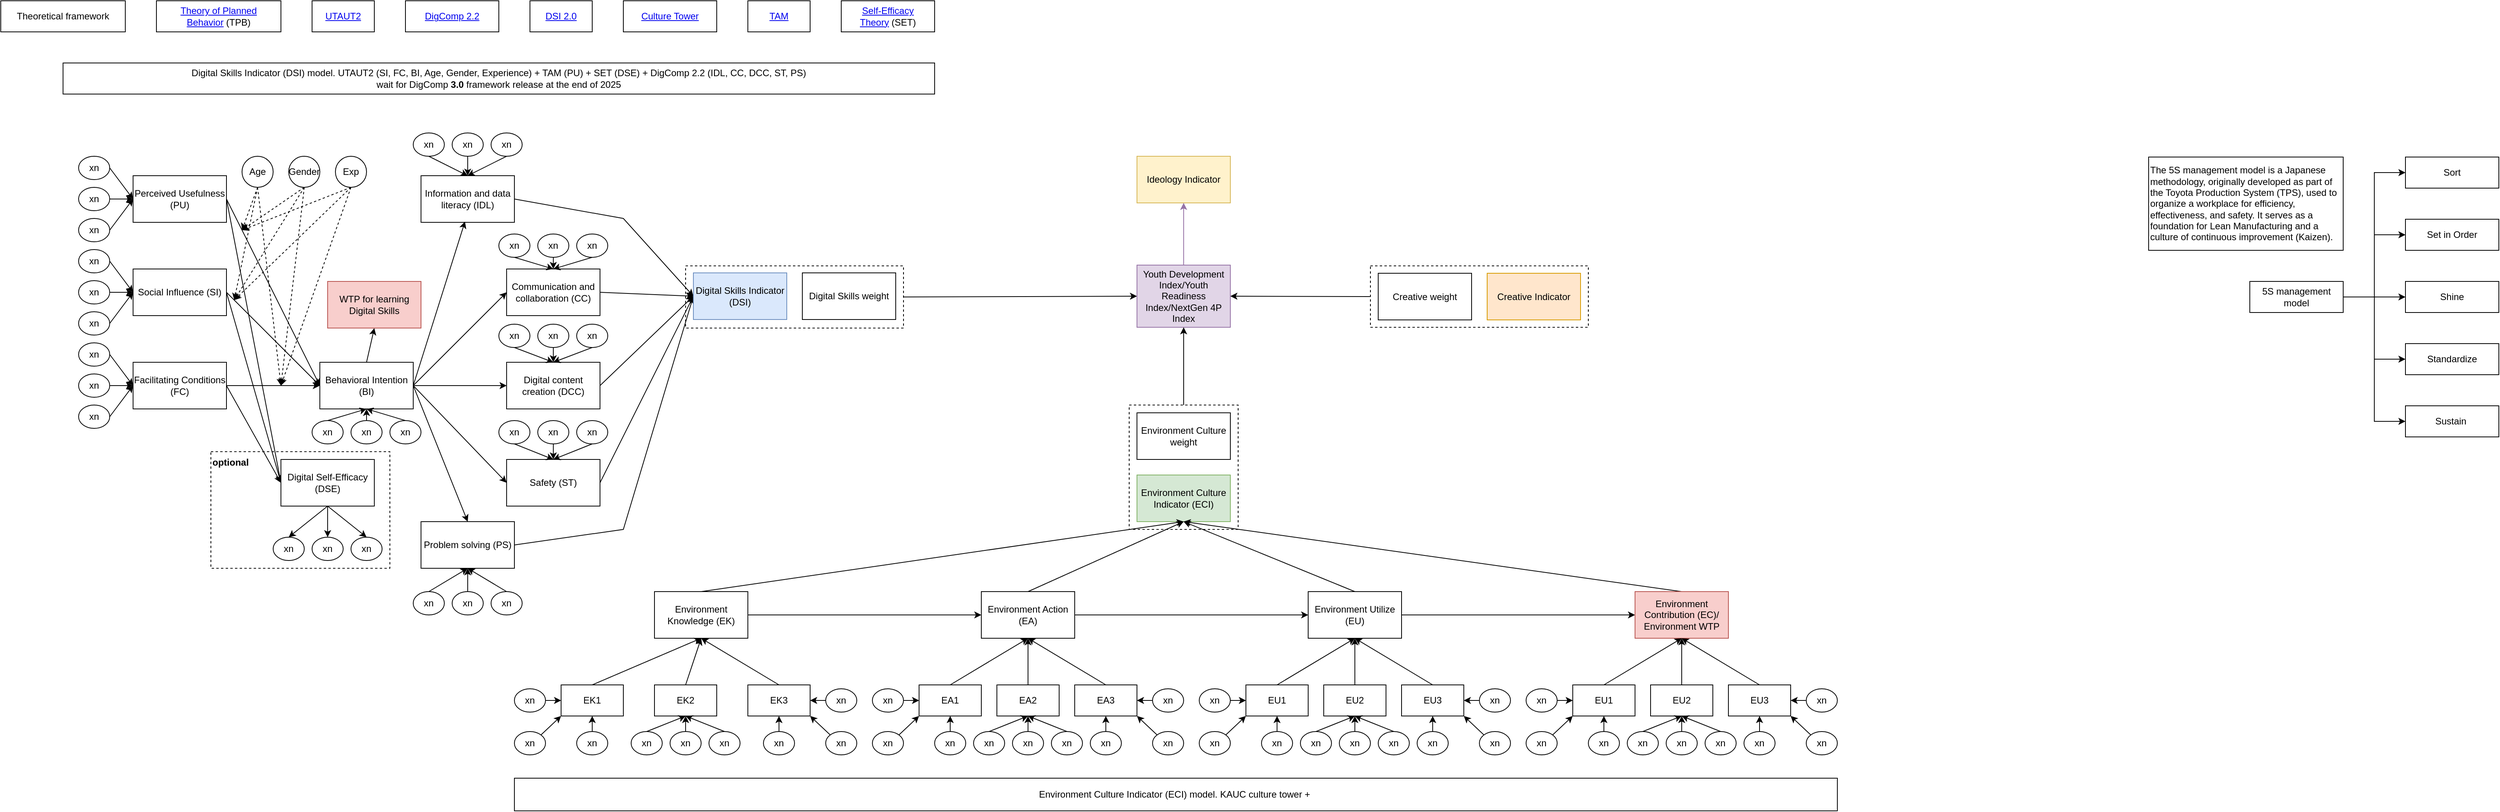 <mxfile version="28.2.7">
  <diagram name="Page-1" id="uipzM7C1Z6QIqVT_M0VU">
    <mxGraphModel dx="1783" dy="939" grid="1" gridSize="10" guides="1" tooltips="1" connect="1" arrows="1" fold="1" page="1" pageScale="1" pageWidth="3333" pageHeight="1875" math="0" shadow="0">
      <root>
        <mxCell id="0" />
        <mxCell id="1" parent="0" />
        <mxCell id="WrVXneuRbyzUBc2z9xAi-4" value="" style="rounded=0;whiteSpace=wrap;html=1;fillColor=none;dashed=1;" parent="1" vertex="1">
          <mxGeometry x="1490" y="560" width="140" height="160" as="geometry" />
        </mxCell>
        <mxCell id="JraFAlGc5kjI8LkrbG-8-88" value="" style="rounded=0;whiteSpace=wrap;html=1;fillColor=none;dashed=1;" parent="1" vertex="1">
          <mxGeometry x="920" y="381" width="280" height="80" as="geometry" />
        </mxCell>
        <mxCell id="VJUpxQQ3Kgo22wYn7tkb-48" value="Digital Skills Indicator (DSI) model. UTAUT2 (SI, FC, BI, Age, Gender, Experience) + TAM (PU) + SET (DSE) + DigComp 2.2 (IDL, CC, DCC, ST, PS)&lt;div&gt;wait for&amp;nbsp;DigComp &lt;b&gt;3.0 &lt;/b&gt;framework release at the end of 2025&lt;/div&gt;" style="rounded=0;whiteSpace=wrap;html=1;" parent="1" vertex="1">
          <mxGeometry x="120" y="120" width="1120" height="40" as="geometry" />
        </mxCell>
        <mxCell id="JraFAlGc5kjI8LkrbG-8-7" value="&lt;a href=&quot;https://dx.doi.org/10.276/897803&quot;&gt;DSI 2.0&lt;/a&gt;" style="rounded=0;whiteSpace=wrap;html=1;" parent="1" vertex="1">
          <mxGeometry x="720" y="40" width="80" height="40" as="geometry" />
        </mxCell>
        <mxCell id="JraFAlGc5kjI8LkrbG-8-8" value="&lt;a href=&quot;https://dx.doi.org/10.276/115376&quot;&gt;DigComp 2.2&lt;/a&gt;" style="rounded=0;whiteSpace=wrap;html=1;" parent="1" vertex="1">
          <mxGeometry x="560" y="40" width="120" height="40" as="geometry" />
        </mxCell>
        <mxCell id="JraFAlGc5kjI8LkrbG-8-137" style="rounded=0;orthogonalLoop=1;jettySize=auto;html=1;exitX=1;exitY=0.5;exitDx=0;exitDy=0;entryX=0;entryY=0.5;entryDx=0;entryDy=0;" parent="1" source="JraFAlGc5kjI8LkrbG-8-9" target="JraFAlGc5kjI8LkrbG-8-14" edge="1">
          <mxGeometry relative="1" as="geometry">
            <Array as="points">
              <mxPoint x="840" y="320" />
            </Array>
          </mxGeometry>
        </mxCell>
        <mxCell id="JraFAlGc5kjI8LkrbG-8-9" value="Information and data literacy (IDL)" style="rounded=0;whiteSpace=wrap;html=1;" parent="1" vertex="1">
          <mxGeometry x="580" y="265" width="120" height="60" as="geometry" />
        </mxCell>
        <mxCell id="JraFAlGc5kjI8LkrbG-8-138" style="rounded=0;orthogonalLoop=1;jettySize=auto;html=1;exitX=1;exitY=0.5;exitDx=0;exitDy=0;entryX=0;entryY=0.5;entryDx=0;entryDy=0;" parent="1" source="JraFAlGc5kjI8LkrbG-8-10" target="JraFAlGc5kjI8LkrbG-8-14" edge="1">
          <mxGeometry relative="1" as="geometry" />
        </mxCell>
        <mxCell id="JraFAlGc5kjI8LkrbG-8-10" value="Communication and collaboration (CC)" style="rounded=0;whiteSpace=wrap;html=1;" parent="1" vertex="1">
          <mxGeometry x="690" y="385" width="120" height="60" as="geometry" />
        </mxCell>
        <mxCell id="JraFAlGc5kjI8LkrbG-8-94" style="rounded=0;orthogonalLoop=1;jettySize=auto;html=1;exitX=1;exitY=0.5;exitDx=0;exitDy=0;entryX=0;entryY=0.5;entryDx=0;entryDy=0;" parent="1" source="JraFAlGc5kjI8LkrbG-8-11" target="JraFAlGc5kjI8LkrbG-8-14" edge="1">
          <mxGeometry relative="1" as="geometry" />
        </mxCell>
        <mxCell id="JraFAlGc5kjI8LkrbG-8-11" value="Digital content creation (DCC)" style="rounded=0;whiteSpace=wrap;html=1;" parent="1" vertex="1">
          <mxGeometry x="690" y="505" width="120" height="60" as="geometry" />
        </mxCell>
        <mxCell id="JraFAlGc5kjI8LkrbG-8-139" style="rounded=0;orthogonalLoop=1;jettySize=auto;html=1;exitX=1;exitY=0.5;exitDx=0;exitDy=0;entryX=0;entryY=0.5;entryDx=0;entryDy=0;" parent="1" source="JraFAlGc5kjI8LkrbG-8-12" target="JraFAlGc5kjI8LkrbG-8-14" edge="1">
          <mxGeometry relative="1" as="geometry" />
        </mxCell>
        <mxCell id="JraFAlGc5kjI8LkrbG-8-12" value="Safety (ST)" style="rounded=0;whiteSpace=wrap;html=1;" parent="1" vertex="1">
          <mxGeometry x="690" y="630" width="120" height="60" as="geometry" />
        </mxCell>
        <mxCell id="JraFAlGc5kjI8LkrbG-8-140" style="rounded=0;orthogonalLoop=1;jettySize=auto;html=1;exitX=1;exitY=0.5;exitDx=0;exitDy=0;entryX=0;entryY=0.5;entryDx=0;entryDy=0;" parent="1" source="JraFAlGc5kjI8LkrbG-8-13" target="JraFAlGc5kjI8LkrbG-8-14" edge="1">
          <mxGeometry relative="1" as="geometry">
            <Array as="points">
              <mxPoint x="840" y="720" />
            </Array>
          </mxGeometry>
        </mxCell>
        <mxCell id="JraFAlGc5kjI8LkrbG-8-13" value="Problem solving (PS)" style="rounded=0;whiteSpace=wrap;html=1;" parent="1" vertex="1">
          <mxGeometry x="580" y="710" width="120" height="60" as="geometry" />
        </mxCell>
        <mxCell id="JraFAlGc5kjI8LkrbG-8-14" value="Digital Skills Indicator (DSI)" style="rounded=0;whiteSpace=wrap;html=1;fillColor=#dae8fc;strokeColor=#6c8ebf;" parent="1" vertex="1">
          <mxGeometry x="930" y="390" width="120" height="60" as="geometry" />
        </mxCell>
        <mxCell id="JraFAlGc5kjI8LkrbG-8-19" value="Theoretical framework" style="rounded=0;whiteSpace=wrap;html=1;" parent="1" vertex="1">
          <mxGeometry x="40" y="40" width="160" height="40" as="geometry" />
        </mxCell>
        <mxCell id="JraFAlGc5kjI8LkrbG-8-20" value="&lt;a href=&quot;https://cdn.serc.carleton.edu/images/ASCN/change_theories/collection/figure_1._theory_planned_behavior_model_adapted_from_ajzen_2005..webp&quot;&gt;Theory of Planned Behavior&lt;/a&gt;&amp;nbsp;(TPB)" style="rounded=0;whiteSpace=wrap;html=1;" parent="1" vertex="1">
          <mxGeometry x="240" y="40" width="160" height="40" as="geometry" />
        </mxCell>
        <mxCell id="JraFAlGc5kjI8LkrbG-8-22" value="&lt;a href=&quot;https://www.researchgate.net/profile/Andreea-Molnar/publication/261705281/figure/fig2/AS:296846040813569@1447785019231/UTAUT2-Venkatesh-et-al-2012_W640.jpg&quot;&gt;UTAUT2&lt;/a&gt;" style="rounded=0;whiteSpace=wrap;html=1;" parent="1" vertex="1">
          <mxGeometry x="440" y="40" width="80" height="40" as="geometry" />
        </mxCell>
        <mxCell id="JraFAlGc5kjI8LkrbG-8-37" value="Environment Culture Indicator (ECI)" style="rounded=0;whiteSpace=wrap;html=1;fillColor=#d5e8d4;strokeColor=#82b366;" parent="1" vertex="1">
          <mxGeometry x="1500" y="650" width="120" height="60" as="geometry" />
        </mxCell>
        <mxCell id="JraFAlGc5kjI8LkrbG-8-46" value="Creative Indicator" style="rounded=0;whiteSpace=wrap;html=1;fillColor=#ffe6cc;strokeColor=#d79b00;" parent="1" vertex="1">
          <mxGeometry x="1950" y="390.5" width="120" height="60" as="geometry" />
        </mxCell>
        <mxCell id="JraFAlGc5kjI8LkrbG-8-68" value="Ideology Indicator" style="rounded=0;whiteSpace=wrap;html=1;fillColor=#fff2cc;strokeColor=#d6b656;" parent="1" vertex="1">
          <mxGeometry x="1500" y="240" width="120" height="60" as="geometry" />
        </mxCell>
        <mxCell id="JraFAlGc5kjI8LkrbG-8-74" style="edgeStyle=orthogonalEdgeStyle;rounded=0;orthogonalLoop=1;jettySize=auto;html=1;exitX=0.5;exitY=0;exitDx=0;exitDy=0;entryX=0.5;entryY=1;entryDx=0;entryDy=0;fillColor=#e1d5e7;strokeColor=#9673a6;" parent="1" source="JraFAlGc5kjI8LkrbG-8-69" target="JraFAlGc5kjI8LkrbG-8-68" edge="1">
          <mxGeometry relative="1" as="geometry" />
        </mxCell>
        <mxCell id="JraFAlGc5kjI8LkrbG-8-69" value="&lt;div&gt;Youth Development Index/&lt;span style=&quot;background-color: transparent; color: light-dark(rgb(0, 0, 0), rgb(255, 255, 255));&quot;&gt;Youth Readiness Index/&lt;/span&gt;&lt;span style=&quot;background-color: transparent; color: light-dark(rgb(0, 0, 0), rgb(255, 255, 255));&quot;&gt;NextGen 4P Index&lt;/span&gt;&lt;/div&gt;" style="rounded=0;whiteSpace=wrap;html=1;fillColor=#e1d5e7;strokeColor=#9673a6;" parent="1" vertex="1">
          <mxGeometry x="1500" y="380" width="120" height="80" as="geometry" />
        </mxCell>
        <mxCell id="JraFAlGc5kjI8LkrbG-8-83" value="&lt;a href=&quot;https://media.springernature.com/full/springer-static/image/art%3A10.101%2Fs43621-024-00350-y/MediaObjects/43621_2024_350_Fig2_HTML.png&quot;&gt;Culture Tower&lt;/a&gt;" style="rounded=0;whiteSpace=wrap;html=1;" parent="1" vertex="1">
          <mxGeometry x="840" y="40" width="120" height="40" as="geometry" />
        </mxCell>
        <mxCell id="JraFAlGc5kjI8LkrbG-8-86" value="Digital Skills weight" style="rounded=0;whiteSpace=wrap;html=1;" parent="1" vertex="1">
          <mxGeometry x="1070" y="390" width="120" height="60" as="geometry" />
        </mxCell>
        <mxCell id="JraFAlGc5kjI8LkrbG-8-89" style="rounded=0;orthogonalLoop=1;jettySize=auto;html=1;exitX=1;exitY=0.5;exitDx=0;exitDy=0;entryX=0;entryY=0.5;entryDx=0;entryDy=0;" parent="1" source="JraFAlGc5kjI8LkrbG-8-88" target="JraFAlGc5kjI8LkrbG-8-69" edge="1">
          <mxGeometry relative="1" as="geometry" />
        </mxCell>
        <mxCell id="JraFAlGc5kjI8LkrbG-8-132" style="rounded=0;orthogonalLoop=1;jettySize=auto;html=1;exitX=1;exitY=0.5;exitDx=0;exitDy=0;entryX=0;entryY=0.5;entryDx=0;entryDy=0;" parent="1" source="JraFAlGc5kjI8LkrbG-8-127" target="JraFAlGc5kjI8LkrbG-8-130" edge="1">
          <mxGeometry relative="1" as="geometry" />
        </mxCell>
        <mxCell id="WrVXneuRbyzUBc2z9xAi-40" style="rounded=0;orthogonalLoop=1;jettySize=auto;html=1;exitX=1;exitY=0.5;exitDx=0;exitDy=0;entryX=0;entryY=0.5;entryDx=0;entryDy=0;" parent="1" source="JraFAlGc5kjI8LkrbG-8-127" target="WrVXneuRbyzUBc2z9xAi-28" edge="1">
          <mxGeometry relative="1" as="geometry" />
        </mxCell>
        <mxCell id="JraFAlGc5kjI8LkrbG-8-127" value="Social Influence (SI)" style="rounded=0;whiteSpace=wrap;html=1;" parent="1" vertex="1">
          <mxGeometry x="210" y="385" width="120" height="60" as="geometry" />
        </mxCell>
        <mxCell id="JraFAlGc5kjI8LkrbG-8-134" style="rounded=0;orthogonalLoop=1;jettySize=auto;html=1;exitX=1;exitY=0.5;exitDx=0;exitDy=0;entryX=0;entryY=0.5;entryDx=0;entryDy=0;" parent="1" source="JraFAlGc5kjI8LkrbG-8-128" target="JraFAlGc5kjI8LkrbG-8-130" edge="1">
          <mxGeometry relative="1" as="geometry" />
        </mxCell>
        <mxCell id="WrVXneuRbyzUBc2z9xAi-39" style="rounded=0;orthogonalLoop=1;jettySize=auto;html=1;exitX=1;exitY=0.5;exitDx=0;exitDy=0;entryX=0;entryY=0.5;entryDx=0;entryDy=0;" parent="1" source="JraFAlGc5kjI8LkrbG-8-128" target="WrVXneuRbyzUBc2z9xAi-28" edge="1">
          <mxGeometry relative="1" as="geometry" />
        </mxCell>
        <mxCell id="JraFAlGc5kjI8LkrbG-8-128" value="Perceived Usefulness (PU)" style="rounded=0;whiteSpace=wrap;html=1;" parent="1" vertex="1">
          <mxGeometry x="210" y="265" width="120" height="60" as="geometry" />
        </mxCell>
        <mxCell id="JraFAlGc5kjI8LkrbG-8-133" style="rounded=0;orthogonalLoop=1;jettySize=auto;html=1;exitX=1;exitY=0.5;exitDx=0;exitDy=0;entryX=0;entryY=0.5;entryDx=0;entryDy=0;" parent="1" source="JraFAlGc5kjI8LkrbG-8-129" target="JraFAlGc5kjI8LkrbG-8-130" edge="1">
          <mxGeometry relative="1" as="geometry" />
        </mxCell>
        <mxCell id="WrVXneuRbyzUBc2z9xAi-41" style="rounded=0;orthogonalLoop=1;jettySize=auto;html=1;exitX=1;exitY=0.5;exitDx=0;exitDy=0;entryX=0;entryY=0.5;entryDx=0;entryDy=0;" parent="1" source="JraFAlGc5kjI8LkrbG-8-129" target="WrVXneuRbyzUBc2z9xAi-28" edge="1">
          <mxGeometry relative="1" as="geometry" />
        </mxCell>
        <mxCell id="JraFAlGc5kjI8LkrbG-8-129" value="Facilitating Conditions (FC)" style="rounded=0;whiteSpace=wrap;html=1;" parent="1" vertex="1">
          <mxGeometry x="210" y="505" width="120" height="60" as="geometry" />
        </mxCell>
        <mxCell id="JraFAlGc5kjI8LkrbG-8-141" style="rounded=0;orthogonalLoop=1;jettySize=auto;html=1;exitX=1;exitY=0.5;exitDx=0;exitDy=0;entryX=0.471;entryY=0.983;entryDx=0;entryDy=0;entryPerimeter=0;" parent="1" source="JraFAlGc5kjI8LkrbG-8-130" target="JraFAlGc5kjI8LkrbG-8-9" edge="1">
          <mxGeometry relative="1" as="geometry" />
        </mxCell>
        <mxCell id="JraFAlGc5kjI8LkrbG-8-142" style="rounded=0;orthogonalLoop=1;jettySize=auto;html=1;exitX=1;exitY=0.5;exitDx=0;exitDy=0;entryX=0;entryY=0.5;entryDx=0;entryDy=0;" parent="1" source="JraFAlGc5kjI8LkrbG-8-130" target="JraFAlGc5kjI8LkrbG-8-10" edge="1">
          <mxGeometry relative="1" as="geometry" />
        </mxCell>
        <mxCell id="JraFAlGc5kjI8LkrbG-8-143" style="rounded=0;orthogonalLoop=1;jettySize=auto;html=1;exitX=1;exitY=0.5;exitDx=0;exitDy=0;entryX=0;entryY=0.5;entryDx=0;entryDy=0;" parent="1" source="JraFAlGc5kjI8LkrbG-8-130" target="JraFAlGc5kjI8LkrbG-8-11" edge="1">
          <mxGeometry relative="1" as="geometry" />
        </mxCell>
        <mxCell id="JraFAlGc5kjI8LkrbG-8-144" style="rounded=0;orthogonalLoop=1;jettySize=auto;html=1;exitX=1;exitY=0.5;exitDx=0;exitDy=0;entryX=0;entryY=0.5;entryDx=0;entryDy=0;" parent="1" source="JraFAlGc5kjI8LkrbG-8-130" target="JraFAlGc5kjI8LkrbG-8-12" edge="1">
          <mxGeometry relative="1" as="geometry" />
        </mxCell>
        <mxCell id="JraFAlGc5kjI8LkrbG-8-145" style="rounded=0;orthogonalLoop=1;jettySize=auto;html=1;exitX=1;exitY=0.5;exitDx=0;exitDy=0;entryX=0.5;entryY=0;entryDx=0;entryDy=0;" parent="1" source="JraFAlGc5kjI8LkrbG-8-130" target="JraFAlGc5kjI8LkrbG-8-13" edge="1">
          <mxGeometry relative="1" as="geometry" />
        </mxCell>
        <mxCell id="naN7DAV6BuH__tkbcKJ9-104" style="rounded=0;orthogonalLoop=1;jettySize=auto;html=1;exitX=0.5;exitY=0;exitDx=0;exitDy=0;entryX=0.5;entryY=1;entryDx=0;entryDy=0;" edge="1" parent="1" source="JraFAlGc5kjI8LkrbG-8-130" target="naN7DAV6BuH__tkbcKJ9-103">
          <mxGeometry relative="1" as="geometry" />
        </mxCell>
        <mxCell id="JraFAlGc5kjI8LkrbG-8-130" value="Behavioral Intention (BI)" style="rounded=0;whiteSpace=wrap;html=1;" parent="1" vertex="1">
          <mxGeometry x="450" y="505" width="120" height="60" as="geometry" />
        </mxCell>
        <UserObject label="&lt;a href=&quot;https://upload.wikimedia.org/wikipedia/commons/6/67/Technology_Acceptance_Model.png&quot;&gt;TAM&lt;/a&gt;" linkTarget="_blank" id="WrVXneuRbyzUBc2z9xAi-1">
          <mxCell style="rounded=0;whiteSpace=wrap;html=1;" parent="1" vertex="1">
            <mxGeometry x="1000" y="40" width="80" height="40" as="geometry" />
          </mxCell>
        </UserObject>
        <mxCell id="WrVXneuRbyzUBc2z9xAi-2" value="Environment Culture weight" style="rounded=0;whiteSpace=wrap;html=1;" parent="1" vertex="1">
          <mxGeometry x="1500" y="570" width="120" height="60" as="geometry" />
        </mxCell>
        <mxCell id="WrVXneuRbyzUBc2z9xAi-5" style="rounded=0;orthogonalLoop=1;jettySize=auto;html=1;exitX=0.5;exitY=0;exitDx=0;exitDy=0;entryX=0.5;entryY=1;entryDx=0;entryDy=0;" parent="1" source="WrVXneuRbyzUBc2z9xAi-4" target="JraFAlGc5kjI8LkrbG-8-69" edge="1">
          <mxGeometry relative="1" as="geometry" />
        </mxCell>
        <mxCell id="WrVXneuRbyzUBc2z9xAi-11" style="rounded=0;orthogonalLoop=1;jettySize=auto;html=1;exitX=0.5;exitY=0;exitDx=0;exitDy=0;entryX=0.5;entryY=1;entryDx=0;entryDy=0;" parent="1" source="WrVXneuRbyzUBc2z9xAi-6" target="JraFAlGc5kjI8LkrbG-8-37" edge="1">
          <mxGeometry relative="1" as="geometry" />
        </mxCell>
        <mxCell id="naN7DAV6BuH__tkbcKJ9-25" style="rounded=0;orthogonalLoop=1;jettySize=auto;html=1;exitX=1;exitY=0.5;exitDx=0;exitDy=0;entryX=0;entryY=0.5;entryDx=0;entryDy=0;" edge="1" parent="1" source="WrVXneuRbyzUBc2z9xAi-6" target="WrVXneuRbyzUBc2z9xAi-7">
          <mxGeometry relative="1" as="geometry" />
        </mxCell>
        <mxCell id="WrVXneuRbyzUBc2z9xAi-6" value="Environment Knowledge (EK)" style="rounded=0;whiteSpace=wrap;html=1;" parent="1" vertex="1">
          <mxGeometry x="880" y="800" width="120" height="60" as="geometry" />
        </mxCell>
        <mxCell id="WrVXneuRbyzUBc2z9xAi-12" style="rounded=0;orthogonalLoop=1;jettySize=auto;html=1;exitX=0.5;exitY=0;exitDx=0;exitDy=0;entryX=0.5;entryY=1;entryDx=0;entryDy=0;" parent="1" source="WrVXneuRbyzUBc2z9xAi-7" target="JraFAlGc5kjI8LkrbG-8-37" edge="1">
          <mxGeometry relative="1" as="geometry" />
        </mxCell>
        <mxCell id="naN7DAV6BuH__tkbcKJ9-26" style="rounded=0;orthogonalLoop=1;jettySize=auto;html=1;exitX=1;exitY=0.5;exitDx=0;exitDy=0;entryX=0;entryY=0.5;entryDx=0;entryDy=0;" edge="1" parent="1" source="WrVXneuRbyzUBc2z9xAi-7" target="WrVXneuRbyzUBc2z9xAi-8">
          <mxGeometry relative="1" as="geometry" />
        </mxCell>
        <mxCell id="WrVXneuRbyzUBc2z9xAi-7" value="Environment Action (EA)" style="rounded=0;whiteSpace=wrap;html=1;" parent="1" vertex="1">
          <mxGeometry x="1300" y="800" width="120" height="60" as="geometry" />
        </mxCell>
        <mxCell id="WrVXneuRbyzUBc2z9xAi-13" style="rounded=0;orthogonalLoop=1;jettySize=auto;html=1;exitX=0.5;exitY=0;exitDx=0;exitDy=0;entryX=0.5;entryY=1;entryDx=0;entryDy=0;" parent="1" source="WrVXneuRbyzUBc2z9xAi-8" target="JraFAlGc5kjI8LkrbG-8-37" edge="1">
          <mxGeometry relative="1" as="geometry" />
        </mxCell>
        <mxCell id="naN7DAV6BuH__tkbcKJ9-27" style="rounded=0;orthogonalLoop=1;jettySize=auto;html=1;exitX=1;exitY=0.5;exitDx=0;exitDy=0;entryX=0;entryY=0.5;entryDx=0;entryDy=0;" edge="1" parent="1" source="WrVXneuRbyzUBc2z9xAi-8" target="WrVXneuRbyzUBc2z9xAi-9">
          <mxGeometry relative="1" as="geometry" />
        </mxCell>
        <mxCell id="WrVXneuRbyzUBc2z9xAi-8" value="Environment Utilize (EU)" style="rounded=0;whiteSpace=wrap;html=1;" parent="1" vertex="1">
          <mxGeometry x="1720" y="800" width="120" height="60" as="geometry" />
        </mxCell>
        <mxCell id="WrVXneuRbyzUBc2z9xAi-14" style="rounded=0;orthogonalLoop=1;jettySize=auto;html=1;exitX=0.5;exitY=0;exitDx=0;exitDy=0;entryX=0.5;entryY=1;entryDx=0;entryDy=0;" parent="1" source="WrVXneuRbyzUBc2z9xAi-9" target="JraFAlGc5kjI8LkrbG-8-37" edge="1">
          <mxGeometry relative="1" as="geometry" />
        </mxCell>
        <mxCell id="WrVXneuRbyzUBc2z9xAi-9" value="Environment Contribution (EC)/ Environment WTP" style="rounded=0;whiteSpace=wrap;html=1;fillColor=#f8cecc;strokeColor=#b85450;" parent="1" vertex="1">
          <mxGeometry x="2140" y="800" width="120" height="60" as="geometry" />
        </mxCell>
        <mxCell id="WrVXneuRbyzUBc2z9xAi-18" style="rounded=0;orthogonalLoop=1;jettySize=auto;html=1;exitX=1;exitY=0.5;exitDx=0;exitDy=0;entryX=0;entryY=0.5;entryDx=0;entryDy=0;" parent="1" source="WrVXneuRbyzUBc2z9xAi-15" target="JraFAlGc5kjI8LkrbG-8-128" edge="1">
          <mxGeometry relative="1" as="geometry" />
        </mxCell>
        <mxCell id="WrVXneuRbyzUBc2z9xAi-15" value="xn" style="ellipse;whiteSpace=wrap;html=1;" parent="1" vertex="1">
          <mxGeometry x="140" y="240" width="40" height="30" as="geometry" />
        </mxCell>
        <mxCell id="WrVXneuRbyzUBc2z9xAi-19" style="rounded=0;orthogonalLoop=1;jettySize=auto;html=1;exitX=1;exitY=0.5;exitDx=0;exitDy=0;entryX=0;entryY=0.5;entryDx=0;entryDy=0;" parent="1" source="WrVXneuRbyzUBc2z9xAi-16" target="JraFAlGc5kjI8LkrbG-8-128" edge="1">
          <mxGeometry relative="1" as="geometry" />
        </mxCell>
        <mxCell id="WrVXneuRbyzUBc2z9xAi-16" value="xn" style="ellipse;whiteSpace=wrap;html=1;" parent="1" vertex="1">
          <mxGeometry x="140" y="280" width="40" height="30" as="geometry" />
        </mxCell>
        <mxCell id="WrVXneuRbyzUBc2z9xAi-20" style="rounded=0;orthogonalLoop=1;jettySize=auto;html=1;exitX=1;exitY=0.5;exitDx=0;exitDy=0;entryX=0;entryY=0.5;entryDx=0;entryDy=0;" parent="1" source="WrVXneuRbyzUBc2z9xAi-17" target="JraFAlGc5kjI8LkrbG-8-128" edge="1">
          <mxGeometry relative="1" as="geometry" />
        </mxCell>
        <mxCell id="WrVXneuRbyzUBc2z9xAi-17" value="xn" style="ellipse;whiteSpace=wrap;html=1;" parent="1" vertex="1">
          <mxGeometry x="140" y="320" width="40" height="30" as="geometry" />
        </mxCell>
        <mxCell id="WrVXneuRbyzUBc2z9xAi-24" style="rounded=0;orthogonalLoop=1;jettySize=auto;html=1;exitX=1;exitY=0.5;exitDx=0;exitDy=0;entryX=0;entryY=0.5;entryDx=0;entryDy=0;" parent="1" source="WrVXneuRbyzUBc2z9xAi-21" target="JraFAlGc5kjI8LkrbG-8-127" edge="1">
          <mxGeometry relative="1" as="geometry" />
        </mxCell>
        <mxCell id="WrVXneuRbyzUBc2z9xAi-21" value="xn" style="ellipse;whiteSpace=wrap;html=1;" parent="1" vertex="1">
          <mxGeometry x="140" y="360" width="40" height="30" as="geometry" />
        </mxCell>
        <mxCell id="WrVXneuRbyzUBc2z9xAi-26" style="rounded=0;orthogonalLoop=1;jettySize=auto;html=1;exitX=1;exitY=0.5;exitDx=0;exitDy=0;entryX=0;entryY=0.5;entryDx=0;entryDy=0;" parent="1" source="WrVXneuRbyzUBc2z9xAi-22" target="JraFAlGc5kjI8LkrbG-8-127" edge="1">
          <mxGeometry relative="1" as="geometry" />
        </mxCell>
        <mxCell id="WrVXneuRbyzUBc2z9xAi-22" value="xn" style="ellipse;whiteSpace=wrap;html=1;" parent="1" vertex="1">
          <mxGeometry x="140" y="400" width="40" height="30" as="geometry" />
        </mxCell>
        <mxCell id="WrVXneuRbyzUBc2z9xAi-27" style="rounded=0;orthogonalLoop=1;jettySize=auto;html=1;exitX=1;exitY=0.5;exitDx=0;exitDy=0;entryX=0;entryY=0.5;entryDx=0;entryDy=0;" parent="1" source="WrVXneuRbyzUBc2z9xAi-23" target="JraFAlGc5kjI8LkrbG-8-127" edge="1">
          <mxGeometry relative="1" as="geometry" />
        </mxCell>
        <mxCell id="WrVXneuRbyzUBc2z9xAi-23" value="xn" style="ellipse;whiteSpace=wrap;html=1;" parent="1" vertex="1">
          <mxGeometry x="140" y="440" width="40" height="30" as="geometry" />
        </mxCell>
        <mxCell id="WrVXneuRbyzUBc2z9xAi-67" style="rounded=0;orthogonalLoop=1;jettySize=auto;html=1;exitX=0.5;exitY=1;exitDx=0;exitDy=0;entryX=0.5;entryY=0;entryDx=0;entryDy=0;" parent="1" source="WrVXneuRbyzUBc2z9xAi-28" target="WrVXneuRbyzUBc2z9xAi-59" edge="1">
          <mxGeometry relative="1" as="geometry" />
        </mxCell>
        <mxCell id="WrVXneuRbyzUBc2z9xAi-68" style="rounded=0;orthogonalLoop=1;jettySize=auto;html=1;exitX=0.5;exitY=1;exitDx=0;exitDy=0;" parent="1" source="WrVXneuRbyzUBc2z9xAi-28" target="WrVXneuRbyzUBc2z9xAi-60" edge="1">
          <mxGeometry relative="1" as="geometry" />
        </mxCell>
        <mxCell id="WrVXneuRbyzUBc2z9xAi-69" style="rounded=0;orthogonalLoop=1;jettySize=auto;html=1;exitX=0.5;exitY=1;exitDx=0;exitDy=0;entryX=0.5;entryY=0;entryDx=0;entryDy=0;" parent="1" source="WrVXneuRbyzUBc2z9xAi-28" target="WrVXneuRbyzUBc2z9xAi-61" edge="1">
          <mxGeometry relative="1" as="geometry" />
        </mxCell>
        <mxCell id="WrVXneuRbyzUBc2z9xAi-28" value="Digital Self-Efficacy (DSE)" style="rounded=0;whiteSpace=wrap;html=1;" parent="1" vertex="1">
          <mxGeometry x="400" y="630" width="120" height="60" as="geometry" />
        </mxCell>
        <mxCell id="WrVXneuRbyzUBc2z9xAi-36" style="rounded=0;orthogonalLoop=1;jettySize=auto;html=1;exitX=1;exitY=0.5;exitDx=0;exitDy=0;entryX=0;entryY=0.5;entryDx=0;entryDy=0;" parent="1" source="WrVXneuRbyzUBc2z9xAi-29" target="JraFAlGc5kjI8LkrbG-8-129" edge="1">
          <mxGeometry relative="1" as="geometry" />
        </mxCell>
        <mxCell id="WrVXneuRbyzUBc2z9xAi-29" value="xn" style="ellipse;whiteSpace=wrap;html=1;" parent="1" vertex="1">
          <mxGeometry x="140" y="480" width="40" height="30" as="geometry" />
        </mxCell>
        <mxCell id="WrVXneuRbyzUBc2z9xAi-37" style="rounded=0;orthogonalLoop=1;jettySize=auto;html=1;exitX=1;exitY=0.5;exitDx=0;exitDy=0;entryX=0;entryY=0.5;entryDx=0;entryDy=0;" parent="1" source="WrVXneuRbyzUBc2z9xAi-30" target="JraFAlGc5kjI8LkrbG-8-129" edge="1">
          <mxGeometry relative="1" as="geometry" />
        </mxCell>
        <mxCell id="WrVXneuRbyzUBc2z9xAi-30" value="xn" style="ellipse;whiteSpace=wrap;html=1;" parent="1" vertex="1">
          <mxGeometry x="140" y="520" width="40" height="30" as="geometry" />
        </mxCell>
        <mxCell id="WrVXneuRbyzUBc2z9xAi-38" style="rounded=0;orthogonalLoop=1;jettySize=auto;html=1;exitX=1;exitY=0.5;exitDx=0;exitDy=0;entryX=0;entryY=0.5;entryDx=0;entryDy=0;" parent="1" source="WrVXneuRbyzUBc2z9xAi-31" target="JraFAlGc5kjI8LkrbG-8-129" edge="1">
          <mxGeometry relative="1" as="geometry" />
        </mxCell>
        <mxCell id="WrVXneuRbyzUBc2z9xAi-31" value="xn" style="ellipse;whiteSpace=wrap;html=1;" parent="1" vertex="1">
          <mxGeometry x="140" y="560" width="40" height="30" as="geometry" />
        </mxCell>
        <mxCell id="WrVXneuRbyzUBc2z9xAi-42" style="rounded=0;orthogonalLoop=1;jettySize=auto;html=1;exitX=0.5;exitY=1;exitDx=0;exitDy=0;dashed=1;" parent="1" source="WrVXneuRbyzUBc2z9xAi-32" edge="1">
          <mxGeometry relative="1" as="geometry">
            <mxPoint x="350" y="335" as="targetPoint" />
          </mxGeometry>
        </mxCell>
        <mxCell id="WrVXneuRbyzUBc2z9xAi-46" style="rounded=0;orthogonalLoop=1;jettySize=auto;html=1;exitX=0.5;exitY=1;exitDx=0;exitDy=0;dashed=1;" parent="1" source="WrVXneuRbyzUBc2z9xAi-32" edge="1">
          <mxGeometry relative="1" as="geometry">
            <mxPoint x="340" y="425" as="targetPoint" />
          </mxGeometry>
        </mxCell>
        <mxCell id="WrVXneuRbyzUBc2z9xAi-49" style="rounded=0;orthogonalLoop=1;jettySize=auto;html=1;exitX=0.5;exitY=1;exitDx=0;exitDy=0;dashed=1;" parent="1" source="WrVXneuRbyzUBc2z9xAi-32" edge="1">
          <mxGeometry relative="1" as="geometry">
            <mxPoint x="400" y="535" as="targetPoint" />
          </mxGeometry>
        </mxCell>
        <mxCell id="WrVXneuRbyzUBc2z9xAi-32" value="Age" style="ellipse;whiteSpace=wrap;html=1;" parent="1" vertex="1">
          <mxGeometry x="350" y="240" width="40" height="40" as="geometry" />
        </mxCell>
        <mxCell id="WrVXneuRbyzUBc2z9xAi-53" style="rounded=0;orthogonalLoop=1;jettySize=auto;html=1;exitX=0.5;exitY=1;exitDx=0;exitDy=0;dashed=1;" parent="1" source="WrVXneuRbyzUBc2z9xAi-34" edge="1">
          <mxGeometry relative="1" as="geometry">
            <mxPoint x="350" y="335" as="targetPoint" />
          </mxGeometry>
        </mxCell>
        <mxCell id="WrVXneuRbyzUBc2z9xAi-54" style="rounded=0;orthogonalLoop=1;jettySize=auto;html=1;exitX=0.5;exitY=1;exitDx=0;exitDy=0;dashed=1;" parent="1" source="WrVXneuRbyzUBc2z9xAi-34" edge="1">
          <mxGeometry relative="1" as="geometry">
            <mxPoint x="340" y="425" as="targetPoint" />
          </mxGeometry>
        </mxCell>
        <mxCell id="WrVXneuRbyzUBc2z9xAi-63" style="rounded=0;orthogonalLoop=1;jettySize=auto;html=1;exitX=0.5;exitY=1;exitDx=0;exitDy=0;dashed=1;" parent="1" source="WrVXneuRbyzUBc2z9xAi-34" edge="1">
          <mxGeometry relative="1" as="geometry">
            <mxPoint x="400" y="535" as="targetPoint" />
          </mxGeometry>
        </mxCell>
        <mxCell id="WrVXneuRbyzUBc2z9xAi-34" value="Exp" style="ellipse;whiteSpace=wrap;html=1;" parent="1" vertex="1">
          <mxGeometry x="470" y="240" width="40" height="40" as="geometry" />
        </mxCell>
        <mxCell id="WrVXneuRbyzUBc2z9xAi-43" style="rounded=0;orthogonalLoop=1;jettySize=auto;html=1;exitX=0.5;exitY=1;exitDx=0;exitDy=0;dashed=1;" parent="1" source="WrVXneuRbyzUBc2z9xAi-35" edge="1">
          <mxGeometry relative="1" as="geometry">
            <mxPoint x="350" y="335" as="targetPoint" />
          </mxGeometry>
        </mxCell>
        <mxCell id="WrVXneuRbyzUBc2z9xAi-47" style="rounded=0;orthogonalLoop=1;jettySize=auto;html=1;exitX=0.5;exitY=1;exitDx=0;exitDy=0;dashed=1;" parent="1" source="WrVXneuRbyzUBc2z9xAi-35" edge="1">
          <mxGeometry relative="1" as="geometry">
            <mxPoint x="340" y="425" as="targetPoint" />
          </mxGeometry>
        </mxCell>
        <mxCell id="WrVXneuRbyzUBc2z9xAi-50" style="rounded=0;orthogonalLoop=1;jettySize=auto;html=1;exitX=0.5;exitY=1;exitDx=0;exitDy=0;dashed=1;" parent="1" source="WrVXneuRbyzUBc2z9xAi-35" edge="1">
          <mxGeometry relative="1" as="geometry">
            <mxPoint x="400" y="535" as="targetPoint" />
          </mxGeometry>
        </mxCell>
        <mxCell id="WrVXneuRbyzUBc2z9xAi-35" value="Gender" style="ellipse;whiteSpace=wrap;html=1;" parent="1" vertex="1">
          <mxGeometry x="410" y="240" width="40" height="40" as="geometry" />
        </mxCell>
        <mxCell id="naN7DAV6BuH__tkbcKJ9-100" style="rounded=0;orthogonalLoop=1;jettySize=auto;html=1;exitX=0.5;exitY=0;exitDx=0;exitDy=0;entryX=0.5;entryY=1;entryDx=0;entryDy=0;" edge="1" parent="1" source="WrVXneuRbyzUBc2z9xAi-56" target="JraFAlGc5kjI8LkrbG-8-130">
          <mxGeometry relative="1" as="geometry" />
        </mxCell>
        <mxCell id="WrVXneuRbyzUBc2z9xAi-56" value="xn" style="ellipse;whiteSpace=wrap;html=1;" parent="1" vertex="1">
          <mxGeometry x="440" y="580" width="40" height="30" as="geometry" />
        </mxCell>
        <mxCell id="naN7DAV6BuH__tkbcKJ9-101" style="rounded=0;orthogonalLoop=1;jettySize=auto;html=1;exitX=0.5;exitY=0;exitDx=0;exitDy=0;entryX=0.5;entryY=1;entryDx=0;entryDy=0;" edge="1" parent="1" source="WrVXneuRbyzUBc2z9xAi-57" target="JraFAlGc5kjI8LkrbG-8-130">
          <mxGeometry relative="1" as="geometry" />
        </mxCell>
        <mxCell id="WrVXneuRbyzUBc2z9xAi-57" value="xn" style="ellipse;whiteSpace=wrap;html=1;" parent="1" vertex="1">
          <mxGeometry x="490" y="580" width="40" height="30" as="geometry" />
        </mxCell>
        <mxCell id="naN7DAV6BuH__tkbcKJ9-102" style="rounded=0;orthogonalLoop=1;jettySize=auto;html=1;exitX=0.5;exitY=0;exitDx=0;exitDy=0;entryX=0.5;entryY=1;entryDx=0;entryDy=0;" edge="1" parent="1" source="WrVXneuRbyzUBc2z9xAi-58" target="JraFAlGc5kjI8LkrbG-8-130">
          <mxGeometry relative="1" as="geometry" />
        </mxCell>
        <mxCell id="WrVXneuRbyzUBc2z9xAi-58" value="xn" style="ellipse;whiteSpace=wrap;html=1;" parent="1" vertex="1">
          <mxGeometry x="540" y="580" width="40" height="30" as="geometry" />
        </mxCell>
        <mxCell id="WrVXneuRbyzUBc2z9xAi-59" value="xn" style="ellipse;whiteSpace=wrap;html=1;" parent="1" vertex="1">
          <mxGeometry x="390" y="730" width="40" height="30" as="geometry" />
        </mxCell>
        <mxCell id="WrVXneuRbyzUBc2z9xAi-60" value="xn" style="ellipse;whiteSpace=wrap;html=1;" parent="1" vertex="1">
          <mxGeometry x="440" y="730" width="40" height="30" as="geometry" />
        </mxCell>
        <mxCell id="WrVXneuRbyzUBc2z9xAi-61" value="xn" style="ellipse;whiteSpace=wrap;html=1;" parent="1" vertex="1">
          <mxGeometry x="490" y="730" width="40" height="30" as="geometry" />
        </mxCell>
        <mxCell id="WrVXneuRbyzUBc2z9xAi-73" style="rounded=0;orthogonalLoop=1;jettySize=auto;html=1;exitX=0.5;exitY=1;exitDx=0;exitDy=0;entryX=0.5;entryY=0;entryDx=0;entryDy=0;" parent="1" source="WrVXneuRbyzUBc2z9xAi-70" target="JraFAlGc5kjI8LkrbG-8-9" edge="1">
          <mxGeometry relative="1" as="geometry" />
        </mxCell>
        <mxCell id="WrVXneuRbyzUBc2z9xAi-70" value="xn" style="ellipse;whiteSpace=wrap;html=1;" parent="1" vertex="1">
          <mxGeometry x="570" y="210" width="40" height="30" as="geometry" />
        </mxCell>
        <mxCell id="WrVXneuRbyzUBc2z9xAi-74" style="rounded=0;orthogonalLoop=1;jettySize=auto;html=1;exitX=0.5;exitY=1;exitDx=0;exitDy=0;entryX=0.5;entryY=0;entryDx=0;entryDy=0;" parent="1" source="WrVXneuRbyzUBc2z9xAi-71" target="JraFAlGc5kjI8LkrbG-8-9" edge="1">
          <mxGeometry relative="1" as="geometry" />
        </mxCell>
        <mxCell id="WrVXneuRbyzUBc2z9xAi-71" value="xn" style="ellipse;whiteSpace=wrap;html=1;" parent="1" vertex="1">
          <mxGeometry x="620" y="210" width="40" height="30" as="geometry" />
        </mxCell>
        <mxCell id="WrVXneuRbyzUBc2z9xAi-75" style="rounded=0;orthogonalLoop=1;jettySize=auto;html=1;exitX=0.5;exitY=1;exitDx=0;exitDy=0;entryX=0.5;entryY=0;entryDx=0;entryDy=0;" parent="1" source="WrVXneuRbyzUBc2z9xAi-72" target="JraFAlGc5kjI8LkrbG-8-9" edge="1">
          <mxGeometry relative="1" as="geometry" />
        </mxCell>
        <mxCell id="WrVXneuRbyzUBc2z9xAi-72" value="xn" style="ellipse;whiteSpace=wrap;html=1;" parent="1" vertex="1">
          <mxGeometry x="670" y="210" width="40" height="30" as="geometry" />
        </mxCell>
        <mxCell id="SB87xNjmSi2wmei-VaDg-3" style="rounded=0;orthogonalLoop=1;jettySize=auto;html=1;exitX=0.5;exitY=1;exitDx=0;exitDy=0;entryX=0.5;entryY=0;entryDx=0;entryDy=0;" parent="1" source="WrVXneuRbyzUBc2z9xAi-79" target="JraFAlGc5kjI8LkrbG-8-10" edge="1">
          <mxGeometry relative="1" as="geometry" />
        </mxCell>
        <mxCell id="WrVXneuRbyzUBc2z9xAi-79" value="xn" style="ellipse;whiteSpace=wrap;html=1;" parent="1" vertex="1">
          <mxGeometry x="680" y="340" width="40" height="30" as="geometry" />
        </mxCell>
        <mxCell id="SB87xNjmSi2wmei-VaDg-2" style="rounded=0;orthogonalLoop=1;jettySize=auto;html=1;exitX=0.5;exitY=1;exitDx=0;exitDy=0;entryX=0.5;entryY=0;entryDx=0;entryDy=0;" parent="1" source="WrVXneuRbyzUBc2z9xAi-80" target="JraFAlGc5kjI8LkrbG-8-10" edge="1">
          <mxGeometry relative="1" as="geometry" />
        </mxCell>
        <mxCell id="WrVXneuRbyzUBc2z9xAi-80" value="xn" style="ellipse;whiteSpace=wrap;html=1;" parent="1" vertex="1">
          <mxGeometry x="730" y="340" width="40" height="30" as="geometry" />
        </mxCell>
        <mxCell id="SB87xNjmSi2wmei-VaDg-1" style="rounded=0;orthogonalLoop=1;jettySize=auto;html=1;exitX=0.5;exitY=1;exitDx=0;exitDy=0;entryX=0.5;entryY=0;entryDx=0;entryDy=0;" parent="1" source="WrVXneuRbyzUBc2z9xAi-81" target="JraFAlGc5kjI8LkrbG-8-10" edge="1">
          <mxGeometry relative="1" as="geometry" />
        </mxCell>
        <mxCell id="WrVXneuRbyzUBc2z9xAi-81" value="xn" style="ellipse;whiteSpace=wrap;html=1;" parent="1" vertex="1">
          <mxGeometry x="780" y="340" width="40" height="30" as="geometry" />
        </mxCell>
        <mxCell id="WrVXneuRbyzUBc2z9xAi-89" style="rounded=0;orthogonalLoop=1;jettySize=auto;html=1;exitX=0.5;exitY=1;exitDx=0;exitDy=0;entryX=0.5;entryY=0;entryDx=0;entryDy=0;" parent="1" source="WrVXneuRbyzUBc2z9xAi-85" target="JraFAlGc5kjI8LkrbG-8-11" edge="1">
          <mxGeometry relative="1" as="geometry" />
        </mxCell>
        <mxCell id="WrVXneuRbyzUBc2z9xAi-85" value="xn" style="ellipse;whiteSpace=wrap;html=1;" parent="1" vertex="1">
          <mxGeometry x="680" y="456" width="40" height="30" as="geometry" />
        </mxCell>
        <mxCell id="WrVXneuRbyzUBc2z9xAi-90" style="rounded=0;orthogonalLoop=1;jettySize=auto;html=1;exitX=0.5;exitY=1;exitDx=0;exitDy=0;entryX=0.5;entryY=0;entryDx=0;entryDy=0;" parent="1" source="WrVXneuRbyzUBc2z9xAi-86" target="JraFAlGc5kjI8LkrbG-8-11" edge="1">
          <mxGeometry relative="1" as="geometry" />
        </mxCell>
        <mxCell id="WrVXneuRbyzUBc2z9xAi-86" value="xn" style="ellipse;whiteSpace=wrap;html=1;" parent="1" vertex="1">
          <mxGeometry x="730" y="456" width="40" height="30" as="geometry" />
        </mxCell>
        <mxCell id="WrVXneuRbyzUBc2z9xAi-91" style="rounded=0;orthogonalLoop=1;jettySize=auto;html=1;exitX=0.5;exitY=1;exitDx=0;exitDy=0;entryX=0.5;entryY=0;entryDx=0;entryDy=0;" parent="1" source="WrVXneuRbyzUBc2z9xAi-87" target="JraFAlGc5kjI8LkrbG-8-11" edge="1">
          <mxGeometry relative="1" as="geometry" />
        </mxCell>
        <mxCell id="WrVXneuRbyzUBc2z9xAi-87" value="xn" style="ellipse;whiteSpace=wrap;html=1;" parent="1" vertex="1">
          <mxGeometry x="780" y="456" width="40" height="30" as="geometry" />
        </mxCell>
        <mxCell id="WrVXneuRbyzUBc2z9xAi-107" style="rounded=0;orthogonalLoop=1;jettySize=auto;html=1;exitX=0.5;exitY=0;exitDx=0;exitDy=0;entryX=0.5;entryY=1;entryDx=0;entryDy=0;" parent="1" source="WrVXneuRbyzUBc2z9xAi-95" target="JraFAlGc5kjI8LkrbG-8-13" edge="1">
          <mxGeometry relative="1" as="geometry" />
        </mxCell>
        <mxCell id="WrVXneuRbyzUBc2z9xAi-95" value="xn" style="ellipse;whiteSpace=wrap;html=1;" parent="1" vertex="1">
          <mxGeometry x="570" y="800" width="40" height="30" as="geometry" />
        </mxCell>
        <mxCell id="WrVXneuRbyzUBc2z9xAi-108" style="rounded=0;orthogonalLoop=1;jettySize=auto;html=1;exitX=0.5;exitY=0;exitDx=0;exitDy=0;entryX=0.5;entryY=1;entryDx=0;entryDy=0;" parent="1" source="WrVXneuRbyzUBc2z9xAi-96" target="JraFAlGc5kjI8LkrbG-8-13" edge="1">
          <mxGeometry relative="1" as="geometry" />
        </mxCell>
        <mxCell id="WrVXneuRbyzUBc2z9xAi-96" value="xn" style="ellipse;whiteSpace=wrap;html=1;" parent="1" vertex="1">
          <mxGeometry x="620" y="800" width="40" height="30" as="geometry" />
        </mxCell>
        <mxCell id="WrVXneuRbyzUBc2z9xAi-109" style="rounded=0;orthogonalLoop=1;jettySize=auto;html=1;exitX=0.5;exitY=0;exitDx=0;exitDy=0;entryX=0.5;entryY=1;entryDx=0;entryDy=0;" parent="1" source="WrVXneuRbyzUBc2z9xAi-97" target="JraFAlGc5kjI8LkrbG-8-13" edge="1">
          <mxGeometry relative="1" as="geometry" />
        </mxCell>
        <mxCell id="WrVXneuRbyzUBc2z9xAi-97" value="xn" style="ellipse;whiteSpace=wrap;html=1;" parent="1" vertex="1">
          <mxGeometry x="670" y="800" width="40" height="30" as="geometry" />
        </mxCell>
        <mxCell id="SB87xNjmSi2wmei-VaDg-6" style="rounded=0;orthogonalLoop=1;jettySize=auto;html=1;exitX=0.5;exitY=1;exitDx=0;exitDy=0;entryX=0.5;entryY=0;entryDx=0;entryDy=0;" parent="1" source="WrVXneuRbyzUBc2z9xAi-101" target="JraFAlGc5kjI8LkrbG-8-12" edge="1">
          <mxGeometry relative="1" as="geometry" />
        </mxCell>
        <mxCell id="WrVXneuRbyzUBc2z9xAi-101" value="xn" style="ellipse;whiteSpace=wrap;html=1;" parent="1" vertex="1">
          <mxGeometry x="680" y="580" width="40" height="30" as="geometry" />
        </mxCell>
        <mxCell id="SB87xNjmSi2wmei-VaDg-4" style="rounded=0;orthogonalLoop=1;jettySize=auto;html=1;exitX=0.5;exitY=1;exitDx=0;exitDy=0;entryX=0.5;entryY=0;entryDx=0;entryDy=0;" parent="1" source="WrVXneuRbyzUBc2z9xAi-102" target="JraFAlGc5kjI8LkrbG-8-12" edge="1">
          <mxGeometry relative="1" as="geometry" />
        </mxCell>
        <mxCell id="WrVXneuRbyzUBc2z9xAi-102" value="xn" style="ellipse;whiteSpace=wrap;html=1;" parent="1" vertex="1">
          <mxGeometry x="730" y="580" width="40" height="30" as="geometry" />
        </mxCell>
        <mxCell id="SB87xNjmSi2wmei-VaDg-7" style="rounded=0;orthogonalLoop=1;jettySize=auto;html=1;exitX=0.5;exitY=1;exitDx=0;exitDy=0;entryX=0.5;entryY=0;entryDx=0;entryDy=0;" parent="1" source="WrVXneuRbyzUBc2z9xAi-103" target="JraFAlGc5kjI8LkrbG-8-12" edge="1">
          <mxGeometry relative="1" as="geometry" />
        </mxCell>
        <mxCell id="WrVXneuRbyzUBc2z9xAi-103" value="xn" style="ellipse;whiteSpace=wrap;html=1;" parent="1" vertex="1">
          <mxGeometry x="780" y="580" width="40" height="30" as="geometry" />
        </mxCell>
        <mxCell id="WrVXneuRbyzUBc2z9xAi-110" value="&lt;a href=&quot;https://www.researchgate.net/publication/380258688/figure/fig2/AS:11431281240628974@1714752599769/Self-efficacy-theory-Bandura-1986_W640.jpg&quot;&gt;Self-Efficacy Theory&lt;/a&gt;&amp;nbsp;(SET)" style="rounded=0;whiteSpace=wrap;html=1;" parent="1" vertex="1">
          <mxGeometry x="1120" y="40" width="120" height="40" as="geometry" />
        </mxCell>
        <mxCell id="YTi5mtp675GB_ehV7Arj-11" style="edgeStyle=orthogonalEdgeStyle;rounded=0;orthogonalLoop=1;jettySize=auto;html=1;exitX=1;exitY=0.5;exitDx=0;exitDy=0;entryX=0;entryY=0.5;entryDx=0;entryDy=0;" parent="1" source="YTi5mtp675GB_ehV7Arj-1" target="YTi5mtp675GB_ehV7Arj-7" edge="1">
          <mxGeometry relative="1" as="geometry" />
        </mxCell>
        <mxCell id="YTi5mtp675GB_ehV7Arj-12" style="edgeStyle=orthogonalEdgeStyle;rounded=0;orthogonalLoop=1;jettySize=auto;html=1;exitX=1;exitY=0.5;exitDx=0;exitDy=0;entryX=0;entryY=0.5;entryDx=0;entryDy=0;" parent="1" source="YTi5mtp675GB_ehV7Arj-1" target="YTi5mtp675GB_ehV7Arj-2" edge="1">
          <mxGeometry relative="1" as="geometry" />
        </mxCell>
        <mxCell id="YTi5mtp675GB_ehV7Arj-13" style="edgeStyle=orthogonalEdgeStyle;rounded=0;orthogonalLoop=1;jettySize=auto;html=1;exitX=1;exitY=0.5;exitDx=0;exitDy=0;entryX=0;entryY=0.5;entryDx=0;entryDy=0;" parent="1" source="YTi5mtp675GB_ehV7Arj-1" target="YTi5mtp675GB_ehV7Arj-8" edge="1">
          <mxGeometry relative="1" as="geometry" />
        </mxCell>
        <mxCell id="YTi5mtp675GB_ehV7Arj-14" style="edgeStyle=orthogonalEdgeStyle;rounded=0;orthogonalLoop=1;jettySize=auto;html=1;exitX=1;exitY=0.5;exitDx=0;exitDy=0;entryX=0;entryY=0.5;entryDx=0;entryDy=0;" parent="1" source="YTi5mtp675GB_ehV7Arj-1" target="YTi5mtp675GB_ehV7Arj-9" edge="1">
          <mxGeometry relative="1" as="geometry" />
        </mxCell>
        <mxCell id="YTi5mtp675GB_ehV7Arj-15" style="edgeStyle=orthogonalEdgeStyle;rounded=0;orthogonalLoop=1;jettySize=auto;html=1;exitX=1;exitY=0.5;exitDx=0;exitDy=0;entryX=0;entryY=0.5;entryDx=0;entryDy=0;" parent="1" source="YTi5mtp675GB_ehV7Arj-1" target="YTi5mtp675GB_ehV7Arj-10" edge="1">
          <mxGeometry relative="1" as="geometry" />
        </mxCell>
        <mxCell id="YTi5mtp675GB_ehV7Arj-1" value="5S management model" style="rounded=0;whiteSpace=wrap;html=1;" parent="1" vertex="1">
          <mxGeometry x="2930" y="401" width="120" height="40" as="geometry" />
        </mxCell>
        <mxCell id="YTi5mtp675GB_ehV7Arj-2" value="Sort" style="whiteSpace=wrap;html=1;rounded=0;" parent="1" vertex="1">
          <mxGeometry x="3130" y="241" width="120" height="40" as="geometry" />
        </mxCell>
        <mxCell id="YTi5mtp675GB_ehV7Arj-7" value="Set in Order" style="whiteSpace=wrap;html=1;rounded=0;" parent="1" vertex="1">
          <mxGeometry x="3130" y="321" width="120" height="40" as="geometry" />
        </mxCell>
        <mxCell id="YTi5mtp675GB_ehV7Arj-8" value="Shine" style="whiteSpace=wrap;html=1;rounded=0;" parent="1" vertex="1">
          <mxGeometry x="3130" y="401" width="120" height="40" as="geometry" />
        </mxCell>
        <mxCell id="YTi5mtp675GB_ehV7Arj-9" value="Standardize" style="whiteSpace=wrap;html=1;rounded=0;" parent="1" vertex="1">
          <mxGeometry x="3130" y="481" width="120" height="40" as="geometry" />
        </mxCell>
        <mxCell id="YTi5mtp675GB_ehV7Arj-10" value="Sustain&amp;nbsp;" style="whiteSpace=wrap;html=1;rounded=0;" parent="1" vertex="1">
          <mxGeometry x="3130" y="561" width="120" height="40" as="geometry" />
        </mxCell>
        <mxCell id="YTi5mtp675GB_ehV7Arj-16" value="The 5S management model is a Japanese methodology, originally developed as part of the Toyota Production System (TPS), used to organize a workplace for efficiency, effectiveness, and safety. It serves as a foundation for Lean Manufacturing and a culture of continuous improvement (Kaizen)." style="rounded=0;whiteSpace=wrap;html=1;align=left;" parent="1" vertex="1">
          <mxGeometry x="2800" y="241" width="250" height="120" as="geometry" />
        </mxCell>
        <mxCell id="YTi5mtp675GB_ehV7Arj-17" value="Environment Culture Indicator (ECI)&amp;nbsp;model. KAUC culture tower +&amp;nbsp;" style="rounded=0;whiteSpace=wrap;html=1;" parent="1" vertex="1">
          <mxGeometry x="700" y="1040" width="1700" height="42" as="geometry" />
        </mxCell>
        <mxCell id="naN7DAV6BuH__tkbcKJ9-4" style="rounded=0;orthogonalLoop=1;jettySize=auto;html=1;exitX=0.5;exitY=0;exitDx=0;exitDy=0;entryX=0.5;entryY=1;entryDx=0;entryDy=0;" edge="1" parent="1" source="naN7DAV6BuH__tkbcKJ9-1" target="WrVXneuRbyzUBc2z9xAi-6">
          <mxGeometry relative="1" as="geometry" />
        </mxCell>
        <mxCell id="naN7DAV6BuH__tkbcKJ9-1" value="EK1" style="rounded=0;whiteSpace=wrap;html=1;" vertex="1" parent="1">
          <mxGeometry x="760" y="920" width="80" height="40" as="geometry" />
        </mxCell>
        <mxCell id="naN7DAV6BuH__tkbcKJ9-5" style="rounded=0;orthogonalLoop=1;jettySize=auto;html=1;exitX=0.5;exitY=0;exitDx=0;exitDy=0;entryX=0.5;entryY=1;entryDx=0;entryDy=0;" edge="1" parent="1" source="naN7DAV6BuH__tkbcKJ9-2" target="WrVXneuRbyzUBc2z9xAi-6">
          <mxGeometry relative="1" as="geometry" />
        </mxCell>
        <mxCell id="naN7DAV6BuH__tkbcKJ9-2" value="EK2" style="rounded=0;whiteSpace=wrap;html=1;" vertex="1" parent="1">
          <mxGeometry x="880" y="920" width="80" height="40" as="geometry" />
        </mxCell>
        <mxCell id="naN7DAV6BuH__tkbcKJ9-6" style="rounded=0;orthogonalLoop=1;jettySize=auto;html=1;exitX=0.5;exitY=0;exitDx=0;exitDy=0;entryX=0.5;entryY=1;entryDx=0;entryDy=0;" edge="1" parent="1" source="naN7DAV6BuH__tkbcKJ9-3" target="WrVXneuRbyzUBc2z9xAi-6">
          <mxGeometry relative="1" as="geometry" />
        </mxCell>
        <mxCell id="naN7DAV6BuH__tkbcKJ9-3" value="EK3" style="rounded=0;whiteSpace=wrap;html=1;" vertex="1" parent="1">
          <mxGeometry x="1000" y="920" width="80" height="40" as="geometry" />
        </mxCell>
        <mxCell id="naN7DAV6BuH__tkbcKJ9-10" style="rounded=0;orthogonalLoop=1;jettySize=auto;html=1;exitX=0.5;exitY=0;exitDx=0;exitDy=0;entryX=0.5;entryY=1;entryDx=0;entryDy=0;" edge="1" parent="1" source="naN7DAV6BuH__tkbcKJ9-7" target="WrVXneuRbyzUBc2z9xAi-7">
          <mxGeometry relative="1" as="geometry" />
        </mxCell>
        <mxCell id="naN7DAV6BuH__tkbcKJ9-7" value="EA1" style="rounded=0;whiteSpace=wrap;html=1;" vertex="1" parent="1">
          <mxGeometry x="1220" y="920" width="80" height="40" as="geometry" />
        </mxCell>
        <mxCell id="naN7DAV6BuH__tkbcKJ9-11" style="rounded=0;orthogonalLoop=1;jettySize=auto;html=1;exitX=0.5;exitY=0;exitDx=0;exitDy=0;entryX=0.5;entryY=1;entryDx=0;entryDy=0;" edge="1" parent="1" source="naN7DAV6BuH__tkbcKJ9-8" target="WrVXneuRbyzUBc2z9xAi-7">
          <mxGeometry relative="1" as="geometry" />
        </mxCell>
        <mxCell id="naN7DAV6BuH__tkbcKJ9-8" value="EA2" style="rounded=0;whiteSpace=wrap;html=1;" vertex="1" parent="1">
          <mxGeometry x="1320" y="920" width="80" height="40" as="geometry" />
        </mxCell>
        <mxCell id="naN7DAV6BuH__tkbcKJ9-12" style="rounded=0;orthogonalLoop=1;jettySize=auto;html=1;exitX=0.5;exitY=0;exitDx=0;exitDy=0;entryX=0.5;entryY=1;entryDx=0;entryDy=0;" edge="1" parent="1" source="naN7DAV6BuH__tkbcKJ9-9" target="WrVXneuRbyzUBc2z9xAi-7">
          <mxGeometry relative="1" as="geometry" />
        </mxCell>
        <mxCell id="naN7DAV6BuH__tkbcKJ9-9" value="EA3" style="rounded=0;whiteSpace=wrap;html=1;" vertex="1" parent="1">
          <mxGeometry x="1420" y="920" width="80" height="40" as="geometry" />
        </mxCell>
        <mxCell id="naN7DAV6BuH__tkbcKJ9-19" style="rounded=0;orthogonalLoop=1;jettySize=auto;html=1;exitX=0.5;exitY=0;exitDx=0;exitDy=0;entryX=0.5;entryY=1;entryDx=0;entryDy=0;" edge="1" parent="1" source="naN7DAV6BuH__tkbcKJ9-13" target="WrVXneuRbyzUBc2z9xAi-8">
          <mxGeometry relative="1" as="geometry" />
        </mxCell>
        <mxCell id="naN7DAV6BuH__tkbcKJ9-13" value="EU1" style="rounded=0;whiteSpace=wrap;html=1;" vertex="1" parent="1">
          <mxGeometry x="1640" y="920" width="80" height="40" as="geometry" />
        </mxCell>
        <mxCell id="naN7DAV6BuH__tkbcKJ9-20" style="rounded=0;orthogonalLoop=1;jettySize=auto;html=1;exitX=0.5;exitY=0;exitDx=0;exitDy=0;entryX=0.5;entryY=1;entryDx=0;entryDy=0;" edge="1" parent="1" source="naN7DAV6BuH__tkbcKJ9-14" target="WrVXneuRbyzUBc2z9xAi-8">
          <mxGeometry relative="1" as="geometry" />
        </mxCell>
        <mxCell id="naN7DAV6BuH__tkbcKJ9-14" value="EU2" style="rounded=0;whiteSpace=wrap;html=1;" vertex="1" parent="1">
          <mxGeometry x="1740" y="920" width="80" height="40" as="geometry" />
        </mxCell>
        <mxCell id="naN7DAV6BuH__tkbcKJ9-21" style="rounded=0;orthogonalLoop=1;jettySize=auto;html=1;exitX=0.5;exitY=0;exitDx=0;exitDy=0;entryX=0.5;entryY=1;entryDx=0;entryDy=0;" edge="1" parent="1" source="naN7DAV6BuH__tkbcKJ9-15" target="WrVXneuRbyzUBc2z9xAi-8">
          <mxGeometry relative="1" as="geometry" />
        </mxCell>
        <mxCell id="naN7DAV6BuH__tkbcKJ9-15" value="EU3" style="rounded=0;whiteSpace=wrap;html=1;" vertex="1" parent="1">
          <mxGeometry x="1840" y="920" width="80" height="40" as="geometry" />
        </mxCell>
        <mxCell id="naN7DAV6BuH__tkbcKJ9-22" style="rounded=0;orthogonalLoop=1;jettySize=auto;html=1;exitX=0.5;exitY=0;exitDx=0;exitDy=0;entryX=0.5;entryY=1;entryDx=0;entryDy=0;" edge="1" parent="1" source="naN7DAV6BuH__tkbcKJ9-16" target="WrVXneuRbyzUBc2z9xAi-9">
          <mxGeometry relative="1" as="geometry" />
        </mxCell>
        <mxCell id="naN7DAV6BuH__tkbcKJ9-16" value="EU1" style="rounded=0;whiteSpace=wrap;html=1;" vertex="1" parent="1">
          <mxGeometry x="2060" y="920" width="80" height="40" as="geometry" />
        </mxCell>
        <mxCell id="naN7DAV6BuH__tkbcKJ9-23" style="rounded=0;orthogonalLoop=1;jettySize=auto;html=1;exitX=0.5;exitY=0;exitDx=0;exitDy=0;entryX=0.5;entryY=1;entryDx=0;entryDy=0;" edge="1" parent="1" source="naN7DAV6BuH__tkbcKJ9-17" target="WrVXneuRbyzUBc2z9xAi-9">
          <mxGeometry relative="1" as="geometry" />
        </mxCell>
        <mxCell id="naN7DAV6BuH__tkbcKJ9-17" value="EU2" style="rounded=0;whiteSpace=wrap;html=1;" vertex="1" parent="1">
          <mxGeometry x="2160" y="920" width="80" height="40" as="geometry" />
        </mxCell>
        <mxCell id="naN7DAV6BuH__tkbcKJ9-24" style="rounded=0;orthogonalLoop=1;jettySize=auto;html=1;exitX=0.5;exitY=0;exitDx=0;exitDy=0;entryX=0.5;entryY=1;entryDx=0;entryDy=0;" edge="1" parent="1" source="naN7DAV6BuH__tkbcKJ9-18" target="WrVXneuRbyzUBc2z9xAi-9">
          <mxGeometry relative="1" as="geometry" />
        </mxCell>
        <mxCell id="naN7DAV6BuH__tkbcKJ9-18" value="EU3" style="rounded=0;whiteSpace=wrap;html=1;" vertex="1" parent="1">
          <mxGeometry x="2260" y="920" width="80" height="40" as="geometry" />
        </mxCell>
        <mxCell id="naN7DAV6BuH__tkbcKJ9-40" style="rounded=0;orthogonalLoop=1;jettySize=auto;html=1;exitX=1;exitY=0.5;exitDx=0;exitDy=0;entryX=0;entryY=0.5;entryDx=0;entryDy=0;" edge="1" parent="1" source="naN7DAV6BuH__tkbcKJ9-28" target="naN7DAV6BuH__tkbcKJ9-1">
          <mxGeometry relative="1" as="geometry" />
        </mxCell>
        <mxCell id="naN7DAV6BuH__tkbcKJ9-28" value="xn" style="ellipse;whiteSpace=wrap;html=1;" vertex="1" parent="1">
          <mxGeometry x="700" y="925" width="40" height="30" as="geometry" />
        </mxCell>
        <mxCell id="naN7DAV6BuH__tkbcKJ9-41" style="rounded=0;orthogonalLoop=1;jettySize=auto;html=1;exitX=1;exitY=0;exitDx=0;exitDy=0;entryX=0;entryY=1;entryDx=0;entryDy=0;" edge="1" parent="1" source="naN7DAV6BuH__tkbcKJ9-29" target="naN7DAV6BuH__tkbcKJ9-1">
          <mxGeometry relative="1" as="geometry" />
        </mxCell>
        <mxCell id="naN7DAV6BuH__tkbcKJ9-29" value="xn" style="ellipse;whiteSpace=wrap;html=1;" vertex="1" parent="1">
          <mxGeometry x="700" y="980" width="40" height="30" as="geometry" />
        </mxCell>
        <mxCell id="naN7DAV6BuH__tkbcKJ9-42" style="rounded=0;orthogonalLoop=1;jettySize=auto;html=1;exitX=0.5;exitY=0;exitDx=0;exitDy=0;entryX=0.5;entryY=1;entryDx=0;entryDy=0;" edge="1" parent="1" source="naN7DAV6BuH__tkbcKJ9-30" target="naN7DAV6BuH__tkbcKJ9-1">
          <mxGeometry relative="1" as="geometry" />
        </mxCell>
        <mxCell id="naN7DAV6BuH__tkbcKJ9-30" value="xn" style="ellipse;whiteSpace=wrap;html=1;" vertex="1" parent="1">
          <mxGeometry x="780" y="980" width="40" height="30" as="geometry" />
        </mxCell>
        <mxCell id="naN7DAV6BuH__tkbcKJ9-43" style="rounded=0;orthogonalLoop=1;jettySize=auto;html=1;exitX=0.5;exitY=0;exitDx=0;exitDy=0;entryX=0.5;entryY=1;entryDx=0;entryDy=0;" edge="1" parent="1" source="naN7DAV6BuH__tkbcKJ9-31" target="naN7DAV6BuH__tkbcKJ9-2">
          <mxGeometry relative="1" as="geometry">
            <mxPoint x="870" y="980" as="sourcePoint" />
          </mxGeometry>
        </mxCell>
        <mxCell id="naN7DAV6BuH__tkbcKJ9-31" value="xn" style="ellipse;whiteSpace=wrap;html=1;" vertex="1" parent="1">
          <mxGeometry x="850" y="980" width="40" height="30" as="geometry" />
        </mxCell>
        <mxCell id="naN7DAV6BuH__tkbcKJ9-44" style="rounded=0;orthogonalLoop=1;jettySize=auto;html=1;exitX=0.5;exitY=0;exitDx=0;exitDy=0;entryX=0.5;entryY=1;entryDx=0;entryDy=0;" edge="1" parent="1" source="naN7DAV6BuH__tkbcKJ9-32" target="naN7DAV6BuH__tkbcKJ9-2">
          <mxGeometry relative="1" as="geometry" />
        </mxCell>
        <mxCell id="naN7DAV6BuH__tkbcKJ9-32" value="xn" style="ellipse;whiteSpace=wrap;html=1;" vertex="1" parent="1">
          <mxGeometry x="900" y="980" width="40" height="30" as="geometry" />
        </mxCell>
        <mxCell id="naN7DAV6BuH__tkbcKJ9-45" style="rounded=0;orthogonalLoop=1;jettySize=auto;html=1;exitX=0.5;exitY=0;exitDx=0;exitDy=0;entryX=0.5;entryY=1;entryDx=0;entryDy=0;" edge="1" parent="1" source="naN7DAV6BuH__tkbcKJ9-33" target="naN7DAV6BuH__tkbcKJ9-2">
          <mxGeometry relative="1" as="geometry" />
        </mxCell>
        <mxCell id="naN7DAV6BuH__tkbcKJ9-33" value="xn" style="ellipse;whiteSpace=wrap;html=1;" vertex="1" parent="1">
          <mxGeometry x="950" y="980" width="40" height="30" as="geometry" />
        </mxCell>
        <mxCell id="naN7DAV6BuH__tkbcKJ9-46" style="rounded=0;orthogonalLoop=1;jettySize=auto;html=1;exitX=0.5;exitY=0;exitDx=0;exitDy=0;entryX=0.5;entryY=1;entryDx=0;entryDy=0;" edge="1" parent="1" source="naN7DAV6BuH__tkbcKJ9-34" target="naN7DAV6BuH__tkbcKJ9-3">
          <mxGeometry relative="1" as="geometry" />
        </mxCell>
        <mxCell id="naN7DAV6BuH__tkbcKJ9-34" value="xn" style="ellipse;whiteSpace=wrap;html=1;" vertex="1" parent="1">
          <mxGeometry x="1020" y="980" width="40" height="30" as="geometry" />
        </mxCell>
        <mxCell id="naN7DAV6BuH__tkbcKJ9-47" style="rounded=0;orthogonalLoop=1;jettySize=auto;html=1;exitX=0;exitY=0;exitDx=0;exitDy=0;entryX=1;entryY=1;entryDx=0;entryDy=0;" edge="1" parent="1" source="naN7DAV6BuH__tkbcKJ9-35" target="naN7DAV6BuH__tkbcKJ9-3">
          <mxGeometry relative="1" as="geometry" />
        </mxCell>
        <mxCell id="naN7DAV6BuH__tkbcKJ9-35" value="xn" style="ellipse;whiteSpace=wrap;html=1;" vertex="1" parent="1">
          <mxGeometry x="1100" y="980" width="40" height="30" as="geometry" />
        </mxCell>
        <mxCell id="naN7DAV6BuH__tkbcKJ9-48" style="rounded=0;orthogonalLoop=1;jettySize=auto;html=1;exitX=0;exitY=0.5;exitDx=0;exitDy=0;entryX=1;entryY=0.5;entryDx=0;entryDy=0;" edge="1" parent="1" source="naN7DAV6BuH__tkbcKJ9-36" target="naN7DAV6BuH__tkbcKJ9-3">
          <mxGeometry relative="1" as="geometry" />
        </mxCell>
        <mxCell id="naN7DAV6BuH__tkbcKJ9-36" value="xn" style="ellipse;whiteSpace=wrap;html=1;" vertex="1" parent="1">
          <mxGeometry x="1100" y="925" width="40" height="30" as="geometry" />
        </mxCell>
        <mxCell id="naN7DAV6BuH__tkbcKJ9-49" style="rounded=0;orthogonalLoop=1;jettySize=auto;html=1;exitX=1;exitY=0.5;exitDx=0;exitDy=0;entryX=0;entryY=0.5;entryDx=0;entryDy=0;" edge="1" parent="1" source="naN7DAV6BuH__tkbcKJ9-37" target="naN7DAV6BuH__tkbcKJ9-7">
          <mxGeometry relative="1" as="geometry" />
        </mxCell>
        <mxCell id="naN7DAV6BuH__tkbcKJ9-37" value="xn" style="ellipse;whiteSpace=wrap;html=1;" vertex="1" parent="1">
          <mxGeometry x="1160" y="925" width="40" height="30" as="geometry" />
        </mxCell>
        <mxCell id="naN7DAV6BuH__tkbcKJ9-50" style="rounded=0;orthogonalLoop=1;jettySize=auto;html=1;exitX=1;exitY=0;exitDx=0;exitDy=0;entryX=0;entryY=1;entryDx=0;entryDy=0;" edge="1" parent="1" source="naN7DAV6BuH__tkbcKJ9-38" target="naN7DAV6BuH__tkbcKJ9-7">
          <mxGeometry relative="1" as="geometry" />
        </mxCell>
        <mxCell id="naN7DAV6BuH__tkbcKJ9-38" value="xn" style="ellipse;whiteSpace=wrap;html=1;" vertex="1" parent="1">
          <mxGeometry x="1160" y="980" width="40" height="30" as="geometry" />
        </mxCell>
        <mxCell id="naN7DAV6BuH__tkbcKJ9-51" style="rounded=0;orthogonalLoop=1;jettySize=auto;html=1;exitX=0.5;exitY=0;exitDx=0;exitDy=0;entryX=0.5;entryY=1;entryDx=0;entryDy=0;" edge="1" parent="1" source="naN7DAV6BuH__tkbcKJ9-39" target="naN7DAV6BuH__tkbcKJ9-7">
          <mxGeometry relative="1" as="geometry" />
        </mxCell>
        <mxCell id="naN7DAV6BuH__tkbcKJ9-39" value="xn" style="ellipse;whiteSpace=wrap;html=1;" vertex="1" parent="1">
          <mxGeometry x="1240" y="980" width="40" height="30" as="geometry" />
        </mxCell>
        <mxCell id="naN7DAV6BuH__tkbcKJ9-56" style="rounded=0;orthogonalLoop=1;jettySize=auto;html=1;exitX=0.5;exitY=0;exitDx=0;exitDy=0;entryX=0.5;entryY=1;entryDx=0;entryDy=0;" edge="1" parent="1" source="naN7DAV6BuH__tkbcKJ9-52" target="naN7DAV6BuH__tkbcKJ9-8">
          <mxGeometry relative="1" as="geometry" />
        </mxCell>
        <mxCell id="naN7DAV6BuH__tkbcKJ9-52" value="xn" style="ellipse;whiteSpace=wrap;html=1;" vertex="1" parent="1">
          <mxGeometry x="1290" y="980" width="40" height="30" as="geometry" />
        </mxCell>
        <mxCell id="naN7DAV6BuH__tkbcKJ9-55" style="rounded=0;orthogonalLoop=1;jettySize=auto;html=1;exitX=0.5;exitY=0;exitDx=0;exitDy=0;entryX=0.5;entryY=1;entryDx=0;entryDy=0;" edge="1" parent="1" source="naN7DAV6BuH__tkbcKJ9-53" target="naN7DAV6BuH__tkbcKJ9-8">
          <mxGeometry relative="1" as="geometry" />
        </mxCell>
        <mxCell id="naN7DAV6BuH__tkbcKJ9-53" value="xn" style="ellipse;whiteSpace=wrap;html=1;" vertex="1" parent="1">
          <mxGeometry x="1340" y="980" width="40" height="30" as="geometry" />
        </mxCell>
        <mxCell id="naN7DAV6BuH__tkbcKJ9-57" style="rounded=0;orthogonalLoop=1;jettySize=auto;html=1;exitX=0.5;exitY=0;exitDx=0;exitDy=0;entryX=0.5;entryY=1;entryDx=0;entryDy=0;" edge="1" parent="1" source="naN7DAV6BuH__tkbcKJ9-54" target="naN7DAV6BuH__tkbcKJ9-8">
          <mxGeometry relative="1" as="geometry" />
        </mxCell>
        <mxCell id="naN7DAV6BuH__tkbcKJ9-54" value="xn" style="ellipse;whiteSpace=wrap;html=1;" vertex="1" parent="1">
          <mxGeometry x="1390" y="980" width="40" height="30" as="geometry" />
        </mxCell>
        <mxCell id="naN7DAV6BuH__tkbcKJ9-61" style="rounded=0;orthogonalLoop=1;jettySize=auto;html=1;exitX=0;exitY=0.5;exitDx=0;exitDy=0;entryX=1;entryY=0.5;entryDx=0;entryDy=0;" edge="1" parent="1" source="naN7DAV6BuH__tkbcKJ9-58" target="naN7DAV6BuH__tkbcKJ9-9">
          <mxGeometry relative="1" as="geometry" />
        </mxCell>
        <mxCell id="naN7DAV6BuH__tkbcKJ9-58" value="xn" style="ellipse;whiteSpace=wrap;html=1;" vertex="1" parent="1">
          <mxGeometry x="1520" y="925" width="40" height="30" as="geometry" />
        </mxCell>
        <mxCell id="naN7DAV6BuH__tkbcKJ9-63" style="rounded=0;orthogonalLoop=1;jettySize=auto;html=1;exitX=0;exitY=0;exitDx=0;exitDy=0;entryX=1;entryY=1;entryDx=0;entryDy=0;" edge="1" parent="1" source="naN7DAV6BuH__tkbcKJ9-59" target="naN7DAV6BuH__tkbcKJ9-9">
          <mxGeometry relative="1" as="geometry" />
        </mxCell>
        <mxCell id="naN7DAV6BuH__tkbcKJ9-59" value="xn" style="ellipse;whiteSpace=wrap;html=1;" vertex="1" parent="1">
          <mxGeometry x="1520" y="980" width="40" height="30" as="geometry" />
        </mxCell>
        <mxCell id="naN7DAV6BuH__tkbcKJ9-62" style="rounded=0;orthogonalLoop=1;jettySize=auto;html=1;exitX=0.5;exitY=0;exitDx=0;exitDy=0;entryX=0.5;entryY=1;entryDx=0;entryDy=0;" edge="1" parent="1" source="naN7DAV6BuH__tkbcKJ9-60" target="naN7DAV6BuH__tkbcKJ9-9">
          <mxGeometry relative="1" as="geometry" />
        </mxCell>
        <mxCell id="naN7DAV6BuH__tkbcKJ9-60" value="xn" style="ellipse;whiteSpace=wrap;html=1;" vertex="1" parent="1">
          <mxGeometry x="1440" y="980" width="40" height="30" as="geometry" />
        </mxCell>
        <mxCell id="naN7DAV6BuH__tkbcKJ9-67" style="rounded=0;orthogonalLoop=1;jettySize=auto;html=1;exitX=1;exitY=0.5;exitDx=0;exitDy=0;entryX=0;entryY=0.5;entryDx=0;entryDy=0;" edge="1" parent="1" source="naN7DAV6BuH__tkbcKJ9-64" target="naN7DAV6BuH__tkbcKJ9-13">
          <mxGeometry relative="1" as="geometry" />
        </mxCell>
        <mxCell id="naN7DAV6BuH__tkbcKJ9-64" value="xn" style="ellipse;whiteSpace=wrap;html=1;" vertex="1" parent="1">
          <mxGeometry x="1580" y="925" width="40" height="30" as="geometry" />
        </mxCell>
        <mxCell id="naN7DAV6BuH__tkbcKJ9-68" style="rounded=0;orthogonalLoop=1;jettySize=auto;html=1;exitX=1;exitY=0;exitDx=0;exitDy=0;entryX=0;entryY=1;entryDx=0;entryDy=0;" edge="1" parent="1" source="naN7DAV6BuH__tkbcKJ9-65" target="naN7DAV6BuH__tkbcKJ9-13">
          <mxGeometry relative="1" as="geometry" />
        </mxCell>
        <mxCell id="naN7DAV6BuH__tkbcKJ9-65" value="xn" style="ellipse;whiteSpace=wrap;html=1;" vertex="1" parent="1">
          <mxGeometry x="1580" y="980" width="40" height="30" as="geometry" />
        </mxCell>
        <mxCell id="naN7DAV6BuH__tkbcKJ9-69" style="rounded=0;orthogonalLoop=1;jettySize=auto;html=1;exitX=0.5;exitY=0;exitDx=0;exitDy=0;entryX=0.5;entryY=1;entryDx=0;entryDy=0;" edge="1" parent="1" source="naN7DAV6BuH__tkbcKJ9-66" target="naN7DAV6BuH__tkbcKJ9-13">
          <mxGeometry relative="1" as="geometry" />
        </mxCell>
        <mxCell id="naN7DAV6BuH__tkbcKJ9-66" value="xn" style="ellipse;whiteSpace=wrap;html=1;" vertex="1" parent="1">
          <mxGeometry x="1660" y="980" width="40" height="30" as="geometry" />
        </mxCell>
        <mxCell id="naN7DAV6BuH__tkbcKJ9-74" style="rounded=0;orthogonalLoop=1;jettySize=auto;html=1;exitX=0.5;exitY=0;exitDx=0;exitDy=0;entryX=0.5;entryY=1;entryDx=0;entryDy=0;" edge="1" parent="1" source="naN7DAV6BuH__tkbcKJ9-70" target="naN7DAV6BuH__tkbcKJ9-14">
          <mxGeometry relative="1" as="geometry" />
        </mxCell>
        <mxCell id="naN7DAV6BuH__tkbcKJ9-70" value="xn" style="ellipse;whiteSpace=wrap;html=1;" vertex="1" parent="1">
          <mxGeometry x="1710" y="980" width="40" height="30" as="geometry" />
        </mxCell>
        <mxCell id="naN7DAV6BuH__tkbcKJ9-73" style="rounded=0;orthogonalLoop=1;jettySize=auto;html=1;exitX=0.5;exitY=0;exitDx=0;exitDy=0;entryX=0.5;entryY=1;entryDx=0;entryDy=0;" edge="1" parent="1" source="naN7DAV6BuH__tkbcKJ9-71" target="naN7DAV6BuH__tkbcKJ9-14">
          <mxGeometry relative="1" as="geometry" />
        </mxCell>
        <mxCell id="naN7DAV6BuH__tkbcKJ9-71" value="xn" style="ellipse;whiteSpace=wrap;html=1;" vertex="1" parent="1">
          <mxGeometry x="1760" y="980" width="40" height="30" as="geometry" />
        </mxCell>
        <mxCell id="naN7DAV6BuH__tkbcKJ9-75" style="rounded=0;orthogonalLoop=1;jettySize=auto;html=1;exitX=0.5;exitY=0;exitDx=0;exitDy=0;entryX=0.5;entryY=1;entryDx=0;entryDy=0;" edge="1" parent="1" source="naN7DAV6BuH__tkbcKJ9-72" target="naN7DAV6BuH__tkbcKJ9-14">
          <mxGeometry relative="1" as="geometry" />
        </mxCell>
        <mxCell id="naN7DAV6BuH__tkbcKJ9-72" value="xn" style="ellipse;whiteSpace=wrap;html=1;" vertex="1" parent="1">
          <mxGeometry x="1810" y="980" width="40" height="30" as="geometry" />
        </mxCell>
        <mxCell id="naN7DAV6BuH__tkbcKJ9-81" style="rounded=0;orthogonalLoop=1;jettySize=auto;html=1;exitX=0;exitY=0.5;exitDx=0;exitDy=0;entryX=1;entryY=0.5;entryDx=0;entryDy=0;" edge="1" parent="1" source="naN7DAV6BuH__tkbcKJ9-76" target="naN7DAV6BuH__tkbcKJ9-15">
          <mxGeometry relative="1" as="geometry" />
        </mxCell>
        <mxCell id="naN7DAV6BuH__tkbcKJ9-76" value="xn" style="ellipse;whiteSpace=wrap;html=1;" vertex="1" parent="1">
          <mxGeometry x="1940" y="925" width="40" height="30" as="geometry" />
        </mxCell>
        <mxCell id="naN7DAV6BuH__tkbcKJ9-80" style="rounded=0;orthogonalLoop=1;jettySize=auto;html=1;exitX=0;exitY=0;exitDx=0;exitDy=0;entryX=1;entryY=1;entryDx=0;entryDy=0;" edge="1" parent="1" source="naN7DAV6BuH__tkbcKJ9-77" target="naN7DAV6BuH__tkbcKJ9-15">
          <mxGeometry relative="1" as="geometry" />
        </mxCell>
        <mxCell id="naN7DAV6BuH__tkbcKJ9-77" value="xn" style="ellipse;whiteSpace=wrap;html=1;" vertex="1" parent="1">
          <mxGeometry x="1940" y="980" width="40" height="30" as="geometry" />
        </mxCell>
        <mxCell id="naN7DAV6BuH__tkbcKJ9-79" style="rounded=0;orthogonalLoop=1;jettySize=auto;html=1;exitX=0.5;exitY=0;exitDx=0;exitDy=0;entryX=0.5;entryY=1;entryDx=0;entryDy=0;" edge="1" parent="1" source="naN7DAV6BuH__tkbcKJ9-78" target="naN7DAV6BuH__tkbcKJ9-15">
          <mxGeometry relative="1" as="geometry" />
        </mxCell>
        <mxCell id="naN7DAV6BuH__tkbcKJ9-78" value="xn" style="ellipse;whiteSpace=wrap;html=1;" vertex="1" parent="1">
          <mxGeometry x="1860" y="980" width="40" height="30" as="geometry" />
        </mxCell>
        <mxCell id="naN7DAV6BuH__tkbcKJ9-85" style="rounded=0;orthogonalLoop=1;jettySize=auto;html=1;exitX=1;exitY=0.5;exitDx=0;exitDy=0;entryX=0;entryY=0.5;entryDx=0;entryDy=0;" edge="1" parent="1" source="naN7DAV6BuH__tkbcKJ9-82" target="naN7DAV6BuH__tkbcKJ9-16">
          <mxGeometry relative="1" as="geometry" />
        </mxCell>
        <mxCell id="naN7DAV6BuH__tkbcKJ9-82" value="xn" style="ellipse;whiteSpace=wrap;html=1;" vertex="1" parent="1">
          <mxGeometry x="2000" y="925" width="40" height="30" as="geometry" />
        </mxCell>
        <mxCell id="naN7DAV6BuH__tkbcKJ9-86" style="rounded=0;orthogonalLoop=1;jettySize=auto;html=1;exitX=1;exitY=0;exitDx=0;exitDy=0;entryX=0;entryY=1;entryDx=0;entryDy=0;" edge="1" parent="1" source="naN7DAV6BuH__tkbcKJ9-83" target="naN7DAV6BuH__tkbcKJ9-16">
          <mxGeometry relative="1" as="geometry" />
        </mxCell>
        <mxCell id="naN7DAV6BuH__tkbcKJ9-83" value="xn" style="ellipse;whiteSpace=wrap;html=1;" vertex="1" parent="1">
          <mxGeometry x="2000" y="980" width="40" height="30" as="geometry" />
        </mxCell>
        <mxCell id="naN7DAV6BuH__tkbcKJ9-87" style="rounded=0;orthogonalLoop=1;jettySize=auto;html=1;exitX=0.5;exitY=0;exitDx=0;exitDy=0;entryX=0.5;entryY=1;entryDx=0;entryDy=0;" edge="1" parent="1" source="naN7DAV6BuH__tkbcKJ9-84" target="naN7DAV6BuH__tkbcKJ9-16">
          <mxGeometry relative="1" as="geometry" />
        </mxCell>
        <mxCell id="naN7DAV6BuH__tkbcKJ9-84" value="xn" style="ellipse;whiteSpace=wrap;html=1;" vertex="1" parent="1">
          <mxGeometry x="2080" y="980" width="40" height="30" as="geometry" />
        </mxCell>
        <mxCell id="naN7DAV6BuH__tkbcKJ9-94" style="rounded=0;orthogonalLoop=1;jettySize=auto;html=1;exitX=0.5;exitY=0;exitDx=0;exitDy=0;entryX=0.5;entryY=1;entryDx=0;entryDy=0;" edge="1" parent="1" source="naN7DAV6BuH__tkbcKJ9-88" target="naN7DAV6BuH__tkbcKJ9-17">
          <mxGeometry relative="1" as="geometry" />
        </mxCell>
        <mxCell id="naN7DAV6BuH__tkbcKJ9-88" value="xn" style="ellipse;whiteSpace=wrap;html=1;" vertex="1" parent="1">
          <mxGeometry x="2130" y="980" width="40" height="30" as="geometry" />
        </mxCell>
        <mxCell id="naN7DAV6BuH__tkbcKJ9-95" style="rounded=0;orthogonalLoop=1;jettySize=auto;html=1;exitX=0.5;exitY=0;exitDx=0;exitDy=0;entryX=0.5;entryY=1;entryDx=0;entryDy=0;" edge="1" parent="1" source="naN7DAV6BuH__tkbcKJ9-89" target="naN7DAV6BuH__tkbcKJ9-17">
          <mxGeometry relative="1" as="geometry" />
        </mxCell>
        <mxCell id="naN7DAV6BuH__tkbcKJ9-89" value="xn" style="ellipse;whiteSpace=wrap;html=1;" vertex="1" parent="1">
          <mxGeometry x="2180" y="980" width="40" height="30" as="geometry" />
        </mxCell>
        <mxCell id="naN7DAV6BuH__tkbcKJ9-96" style="rounded=0;orthogonalLoop=1;jettySize=auto;html=1;exitX=0.5;exitY=0;exitDx=0;exitDy=0;entryX=0.5;entryY=1;entryDx=0;entryDy=0;" edge="1" parent="1" source="naN7DAV6BuH__tkbcKJ9-90" target="naN7DAV6BuH__tkbcKJ9-17">
          <mxGeometry relative="1" as="geometry" />
        </mxCell>
        <mxCell id="naN7DAV6BuH__tkbcKJ9-90" value="xn" style="ellipse;whiteSpace=wrap;html=1;" vertex="1" parent="1">
          <mxGeometry x="2230" y="980" width="40" height="30" as="geometry" />
        </mxCell>
        <mxCell id="naN7DAV6BuH__tkbcKJ9-97" style="rounded=0;orthogonalLoop=1;jettySize=auto;html=1;exitX=0.5;exitY=0;exitDx=0;exitDy=0;entryX=0.5;entryY=1;entryDx=0;entryDy=0;" edge="1" parent="1" source="naN7DAV6BuH__tkbcKJ9-91" target="naN7DAV6BuH__tkbcKJ9-18">
          <mxGeometry relative="1" as="geometry" />
        </mxCell>
        <mxCell id="naN7DAV6BuH__tkbcKJ9-91" value="xn" style="ellipse;whiteSpace=wrap;html=1;" vertex="1" parent="1">
          <mxGeometry x="2280" y="980" width="40" height="30" as="geometry" />
        </mxCell>
        <mxCell id="naN7DAV6BuH__tkbcKJ9-98" style="rounded=0;orthogonalLoop=1;jettySize=auto;html=1;exitX=0;exitY=0;exitDx=0;exitDy=0;entryX=1;entryY=1;entryDx=0;entryDy=0;" edge="1" parent="1" source="naN7DAV6BuH__tkbcKJ9-92" target="naN7DAV6BuH__tkbcKJ9-18">
          <mxGeometry relative="1" as="geometry" />
        </mxCell>
        <mxCell id="naN7DAV6BuH__tkbcKJ9-92" value="xn" style="ellipse;whiteSpace=wrap;html=1;" vertex="1" parent="1">
          <mxGeometry x="2360" y="980" width="40" height="30" as="geometry" />
        </mxCell>
        <mxCell id="naN7DAV6BuH__tkbcKJ9-99" style="rounded=0;orthogonalLoop=1;jettySize=auto;html=1;exitX=0;exitY=0.5;exitDx=0;exitDy=0;entryX=1;entryY=0.5;entryDx=0;entryDy=0;" edge="1" parent="1" source="naN7DAV6BuH__tkbcKJ9-93" target="naN7DAV6BuH__tkbcKJ9-18">
          <mxGeometry relative="1" as="geometry" />
        </mxCell>
        <mxCell id="naN7DAV6BuH__tkbcKJ9-93" value="xn" style="ellipse;whiteSpace=wrap;html=1;" vertex="1" parent="1">
          <mxGeometry x="2360" y="925" width="40" height="30" as="geometry" />
        </mxCell>
        <mxCell id="naN7DAV6BuH__tkbcKJ9-103" value="WTP for learning Digital Skills" style="rounded=0;whiteSpace=wrap;html=1;fillColor=#f8cecc;strokeColor=#b85450;" vertex="1" parent="1">
          <mxGeometry x="460" y="401" width="120" height="60" as="geometry" />
        </mxCell>
        <mxCell id="naN7DAV6BuH__tkbcKJ9-107" style="rounded=0;orthogonalLoop=1;jettySize=auto;html=1;exitX=0;exitY=0.5;exitDx=0;exitDy=0;entryX=1;entryY=0.5;entryDx=0;entryDy=0;" edge="1" parent="1" source="naN7DAV6BuH__tkbcKJ9-105" target="JraFAlGc5kjI8LkrbG-8-69">
          <mxGeometry relative="1" as="geometry" />
        </mxCell>
        <mxCell id="naN7DAV6BuH__tkbcKJ9-105" value="" style="rounded=0;whiteSpace=wrap;html=1;fillColor=none;dashed=1;" vertex="1" parent="1">
          <mxGeometry x="1800" y="381" width="280" height="79" as="geometry" />
        </mxCell>
        <mxCell id="naN7DAV6BuH__tkbcKJ9-106" value="Creative weight" style="rounded=0;whiteSpace=wrap;html=1;" vertex="1" parent="1">
          <mxGeometry x="1810" y="390.5" width="120" height="60" as="geometry" />
        </mxCell>
        <mxCell id="naN7DAV6BuH__tkbcKJ9-109" value="&lt;b&gt;optional&lt;/b&gt;" style="rounded=0;whiteSpace=wrap;html=1;fillColor=none;dashed=1;align=left;verticalAlign=top;" vertex="1" parent="1">
          <mxGeometry x="310" y="620" width="230" height="150" as="geometry" />
        </mxCell>
      </root>
    </mxGraphModel>
  </diagram>
</mxfile>
